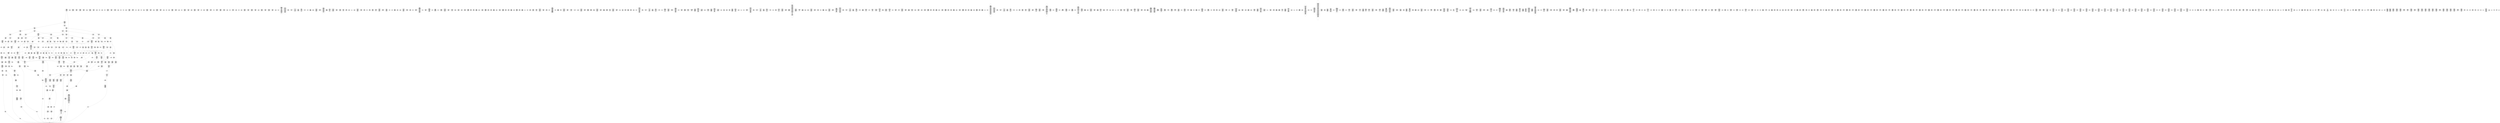 /* Generated by GvGen v.1.0 (https://www.github.com/stricaud/gvgen) */

digraph G {
compound=true;
   node1 [label="[anywhere]"];
   node2 [label="# 0x0
PUSHX Data
PUSHX Data
MSTORE
PUSHX LogicData
CALLDATASIZE
LT
PUSHX Data
JUMPI
"];
   node3 [label="# 0xd
PUSHX Data
CALLDATALOAD
PUSHX BitData
SHR
PUSHX LogicData
GT
PUSHX Data
JUMPI
"];
   node4 [label="# 0x1e
PUSHX LogicData
GT
PUSHX Data
JUMPI
"];
   node5 [label="# 0x29
PUSHX LogicData
GT
PUSHX Data
JUMPI
"];
   node6 [label="# 0x34
PUSHX LogicData
EQ
PUSHX Data
JUMPI
"];
   node7 [label="# 0x3f
PUSHX LogicData
EQ
PUSHX Data
JUMPI
"];
   node8 [label="# 0x4a
PUSHX LogicData
EQ
PUSHX Data
JUMPI
"];
   node9 [label="# 0x55
PUSHX LogicData
EQ
PUSHX Data
JUMPI
"];
   node10 [label="# 0x60
PUSHX Data
JUMP
"];
   node11 [label="# 0x64
JUMPDEST
PUSHX LogicData
EQ
PUSHX Data
JUMPI
"];
   node12 [label="# 0x70
PUSHX LogicData
EQ
PUSHX Data
JUMPI
"];
   node13 [label="# 0x7b
PUSHX LogicData
EQ
PUSHX Data
JUMPI
"];
   node14 [label="# 0x86
PUSHX LogicData
EQ
PUSHX Data
JUMPI
"];
   node15 [label="# 0x91
PUSHX Data
JUMP
"];
   node16 [label="# 0x95
JUMPDEST
PUSHX LogicData
GT
PUSHX Data
JUMPI
"];
   node17 [label="# 0xa1
PUSHX LogicData
EQ
PUSHX Data
JUMPI
"];
   node18 [label="# 0xac
PUSHX LogicData
EQ
PUSHX Data
JUMPI
"];
   node19 [label="# 0xb7
PUSHX LogicData
EQ
PUSHX Data
JUMPI
"];
   node20 [label="# 0xc2
PUSHX LogicData
EQ
PUSHX Data
JUMPI
"];
   node21 [label="# 0xcd
PUSHX Data
JUMP
"];
   node22 [label="# 0xd1
JUMPDEST
PUSHX LogicData
EQ
PUSHX Data
JUMPI
"];
   node23 [label="# 0xdd
PUSHX LogicData
EQ
PUSHX Data
JUMPI
"];
   node24 [label="# 0xe8
PUSHX LogicData
EQ
PUSHX Data
JUMPI
"];
   node25 [label="# 0xf3
PUSHX LogicData
EQ
PUSHX Data
JUMPI
"];
   node26 [label="# 0xfe
PUSHX Data
JUMP
"];
   node27 [label="# 0x102
JUMPDEST
PUSHX LogicData
GT
PUSHX Data
JUMPI
"];
   node28 [label="# 0x10e
PUSHX LogicData
GT
PUSHX Data
JUMPI
"];
   node29 [label="# 0x119
PUSHX LogicData
EQ
PUSHX Data
JUMPI
"];
   node30 [label="# 0x124
PUSHX LogicData
EQ
PUSHX Data
JUMPI
"];
   node31 [label="# 0x12f
PUSHX LogicData
EQ
PUSHX Data
JUMPI
"];
   node32 [label="# 0x13a
PUSHX LogicData
EQ
PUSHX Data
JUMPI
"];
   node33 [label="# 0x145
PUSHX Data
JUMP
"];
   node34 [label="# 0x149
JUMPDEST
PUSHX LogicData
EQ
PUSHX Data
JUMPI
"];
   node35 [label="# 0x155
PUSHX LogicData
EQ
PUSHX Data
JUMPI
"];
   node36 [label="# 0x160
PUSHX LogicData
EQ
PUSHX Data
JUMPI
"];
   node37 [label="# 0x16b
PUSHX LogicData
EQ
PUSHX Data
JUMPI
"];
   node38 [label="# 0x176
PUSHX Data
JUMP
"];
   node39 [label="# 0x17a
JUMPDEST
PUSHX LogicData
GT
PUSHX Data
JUMPI
"];
   node40 [label="# 0x186
PUSHX LogicData
EQ
PUSHX Data
JUMPI
"];
   node41 [label="# 0x191
PUSHX LogicData
EQ
PUSHX Data
JUMPI
"];
   node42 [label="# 0x19c
PUSHX LogicData
EQ
PUSHX Data
JUMPI
"];
   node43 [label="# 0x1a7
PUSHX LogicData
EQ
PUSHX Data
JUMPI
"];
   node44 [label="# 0x1b2
PUSHX Data
JUMP
"];
   node45 [label="# 0x1b6
JUMPDEST
PUSHX LogicData
EQ
PUSHX Data
JUMPI
"];
   node46 [label="# 0x1c2
PUSHX LogicData
EQ
PUSHX Data
JUMPI
"];
   node47 [label="# 0x1cd
PUSHX LogicData
EQ
PUSHX Data
JUMPI
"];
   node48 [label="# 0x1d8
PUSHX LogicData
EQ
PUSHX Data
JUMPI
"];
   node49 [label="# 0x1e3
JUMPDEST
PUSHX Data
REVERT
"];
   node50 [label="# 0x1e8
JUMPDEST
CALLVALUE
ISZERO
PUSHX Data
JUMPI
"];
   node51 [label="# 0x1f0
PUSHX Data
REVERT
"];
   node52 [label="# 0x1f4
JUMPDEST
PUSHX Data
PUSHX ArithData
CALLDATASIZE
SUB
ADD
PUSHX Data
PUSHX Data
JUMP
"];
   node53 [label="# 0x20a
JUMPDEST
PUSHX Data
JUMP
"];
   node54 [label="# 0x20f
JUMPDEST
PUSHX MemData
MLOAD
PUSHX Data
PUSHX Data
JUMP
"];
   node55 [label="# 0x21c
JUMPDEST
PUSHX MemData
MLOAD
SUB
RETURN
"];
   node56 [label="# 0x225
JUMPDEST
CALLVALUE
ISZERO
PUSHX Data
JUMPI
"];
   node57 [label="# 0x22d
PUSHX Data
REVERT
"];
   node58 [label="# 0x231
JUMPDEST
PUSHX Data
PUSHX Data
JUMP
"];
   node59 [label="# 0x23a
JUMPDEST
PUSHX MemData
MLOAD
PUSHX Data
PUSHX Data
JUMP
"];
   node60 [label="# 0x247
JUMPDEST
PUSHX MemData
MLOAD
SUB
RETURN
"];
   node61 [label="# 0x250
JUMPDEST
CALLVALUE
ISZERO
PUSHX Data
JUMPI
"];
   node62 [label="# 0x258
PUSHX Data
REVERT
"];
   node63 [label="# 0x25c
JUMPDEST
PUSHX Data
PUSHX ArithData
CALLDATASIZE
SUB
ADD
PUSHX Data
PUSHX Data
JUMP
"];
   node64 [label="# 0x272
JUMPDEST
PUSHX Data
JUMP
"];
   node65 [label="# 0x277
JUMPDEST
PUSHX MemData
MLOAD
PUSHX Data
PUSHX Data
JUMP
"];
   node66 [label="# 0x284
JUMPDEST
PUSHX MemData
MLOAD
SUB
RETURN
"];
   node67 [label="# 0x28d
JUMPDEST
CALLVALUE
ISZERO
PUSHX Data
JUMPI
"];
   node68 [label="# 0x295
PUSHX Data
REVERT
"];
   node69 [label="# 0x299
JUMPDEST
PUSHX Data
PUSHX ArithData
CALLDATASIZE
SUB
ADD
PUSHX Data
PUSHX Data
JUMP
"];
   node70 [label="# 0x2af
JUMPDEST
PUSHX Data
JUMP
"];
   node71 [label="# 0x2b4
JUMPDEST
STOP
"];
   node72 [label="# 0x2b6
JUMPDEST
CALLVALUE
ISZERO
PUSHX Data
JUMPI
"];
   node73 [label="# 0x2be
PUSHX Data
REVERT
"];
   node74 [label="# 0x2c2
JUMPDEST
PUSHX Data
PUSHX ArithData
CALLDATASIZE
SUB
ADD
PUSHX Data
PUSHX Data
JUMP
"];
   node75 [label="# 0x2d8
JUMPDEST
PUSHX Data
JUMP
"];
   node76 [label="# 0x2dd
JUMPDEST
STOP
"];
   node77 [label="# 0x2df
JUMPDEST
CALLVALUE
ISZERO
PUSHX Data
JUMPI
"];
   node78 [label="# 0x2e7
PUSHX Data
REVERT
"];
   node79 [label="# 0x2eb
JUMPDEST
PUSHX Data
PUSHX Data
JUMP
"];
   node80 [label="# 0x2f4
JUMPDEST
PUSHX MemData
MLOAD
PUSHX Data
PUSHX Data
JUMP
"];
   node81 [label="# 0x301
JUMPDEST
PUSHX MemData
MLOAD
SUB
RETURN
"];
   node82 [label="# 0x30a
JUMPDEST
CALLVALUE
ISZERO
PUSHX Data
JUMPI
"];
   node83 [label="# 0x312
PUSHX Data
REVERT
"];
   node84 [label="# 0x316
JUMPDEST
PUSHX Data
PUSHX Data
JUMP
"];
   node85 [label="# 0x31f
JUMPDEST
PUSHX MemData
MLOAD
PUSHX Data
PUSHX Data
JUMP
"];
   node86 [label="# 0x32c
JUMPDEST
PUSHX MemData
MLOAD
SUB
RETURN
"];
   node87 [label="# 0x335
JUMPDEST
CALLVALUE
ISZERO
PUSHX Data
JUMPI
"];
   node88 [label="# 0x33d
PUSHX Data
REVERT
"];
   node89 [label="# 0x341
JUMPDEST
PUSHX Data
PUSHX ArithData
CALLDATASIZE
SUB
ADD
PUSHX Data
PUSHX Data
JUMP
"];
   node90 [label="# 0x357
JUMPDEST
PUSHX Data
JUMP
"];
   node91 [label="# 0x35c
JUMPDEST
STOP
"];
   node92 [label="# 0x35e
JUMPDEST
CALLVALUE
ISZERO
PUSHX Data
JUMPI
"];
   node93 [label="# 0x366
PUSHX Data
REVERT
"];
   node94 [label="# 0x36a
JUMPDEST
PUSHX Data
PUSHX Data
JUMP
"];
   node95 [label="# 0x373
JUMPDEST
STOP
"];
   node96 [label="# 0x375
JUMPDEST
CALLVALUE
ISZERO
PUSHX Data
JUMPI
"];
   node97 [label="# 0x37d
PUSHX Data
REVERT
"];
   node98 [label="# 0x381
JUMPDEST
PUSHX Data
PUSHX ArithData
CALLDATASIZE
SUB
ADD
PUSHX Data
PUSHX Data
JUMP
"];
   node99 [label="# 0x397
JUMPDEST
PUSHX Data
JUMP
"];
   node100 [label="# 0x39c
JUMPDEST
PUSHX MemData
MLOAD
PUSHX Data
PUSHX Data
JUMP
"];
   node101 [label="# 0x3a9
JUMPDEST
PUSHX MemData
MLOAD
SUB
RETURN
"];
   node102 [label="# 0x3b2
JUMPDEST
CALLVALUE
ISZERO
PUSHX Data
JUMPI
"];
   node103 [label="# 0x3ba
PUSHX Data
REVERT
"];
   node104 [label="# 0x3be
JUMPDEST
PUSHX Data
PUSHX Data
JUMP
"];
   node105 [label="# 0x3c7
JUMPDEST
STOP
"];
   node106 [label="# 0x3c9
JUMPDEST
CALLVALUE
ISZERO
PUSHX Data
JUMPI
"];
   node107 [label="# 0x3d1
PUSHX Data
REVERT
"];
   node108 [label="# 0x3d5
JUMPDEST
PUSHX Data
PUSHX ArithData
CALLDATASIZE
SUB
ADD
PUSHX Data
PUSHX Data
JUMP
"];
   node109 [label="# 0x3eb
JUMPDEST
PUSHX Data
JUMP
"];
   node110 [label="# 0x3f0
JUMPDEST
STOP
"];
   node111 [label="# 0x3f2
JUMPDEST
CALLVALUE
ISZERO
PUSHX Data
JUMPI
"];
   node112 [label="# 0x3fa
PUSHX Data
REVERT
"];
   node113 [label="# 0x3fe
JUMPDEST
PUSHX Data
PUSHX ArithData
CALLDATASIZE
SUB
ADD
PUSHX Data
PUSHX Data
JUMP
"];
   node114 [label="# 0x414
JUMPDEST
PUSHX Data
JUMP
"];
   node115 [label="# 0x419
JUMPDEST
PUSHX MemData
MLOAD
PUSHX Data
PUSHX Data
JUMP
"];
   node116 [label="# 0x426
JUMPDEST
PUSHX MemData
MLOAD
SUB
RETURN
"];
   node117 [label="# 0x42f
JUMPDEST
CALLVALUE
ISZERO
PUSHX Data
JUMPI
"];
   node118 [label="# 0x437
PUSHX Data
REVERT
"];
   node119 [label="# 0x43b
JUMPDEST
PUSHX Data
PUSHX ArithData
CALLDATASIZE
SUB
ADD
PUSHX Data
PUSHX Data
JUMP
"];
   node120 [label="# 0x451
JUMPDEST
PUSHX Data
JUMP
"];
   node121 [label="# 0x456
JUMPDEST
PUSHX MemData
MLOAD
PUSHX Data
PUSHX Data
JUMP
"];
   node122 [label="# 0x463
JUMPDEST
PUSHX MemData
MLOAD
SUB
RETURN
"];
   node123 [label="# 0x46c
JUMPDEST
CALLVALUE
ISZERO
PUSHX Data
JUMPI
"];
   node124 [label="# 0x474
PUSHX Data
REVERT
"];
   node125 [label="# 0x478
JUMPDEST
PUSHX Data
PUSHX ArithData
CALLDATASIZE
SUB
ADD
PUSHX Data
PUSHX Data
JUMP
"];
   node126 [label="# 0x48e
JUMPDEST
PUSHX Data
JUMP
"];
   node127 [label="# 0x493
JUMPDEST
STOP
"];
   node128 [label="# 0x495
JUMPDEST
CALLVALUE
ISZERO
PUSHX Data
JUMPI
"];
   node129 [label="# 0x49d
PUSHX Data
REVERT
"];
   node130 [label="# 0x4a1
JUMPDEST
PUSHX Data
PUSHX ArithData
CALLDATASIZE
SUB
ADD
PUSHX Data
PUSHX Data
JUMP
"];
   node131 [label="# 0x4b7
JUMPDEST
PUSHX Data
JUMP
"];
   node132 [label="# 0x4bc
JUMPDEST
PUSHX MemData
MLOAD
PUSHX Data
PUSHX Data
JUMP
"];
   node133 [label="# 0x4c9
JUMPDEST
PUSHX MemData
MLOAD
SUB
RETURN
"];
   node134 [label="# 0x4d2
JUMPDEST
PUSHX Data
PUSHX ArithData
CALLDATASIZE
SUB
ADD
PUSHX Data
PUSHX Data
JUMP
"];
   node135 [label="# 0x4e7
JUMPDEST
PUSHX Data
JUMP
"];
   node136 [label="# 0x4ec
JUMPDEST
STOP
"];
   node137 [label="# 0x4ee
JUMPDEST
CALLVALUE
ISZERO
PUSHX Data
JUMPI
"];
   node138 [label="# 0x4f6
PUSHX Data
REVERT
"];
   node139 [label="# 0x4fa
JUMPDEST
PUSHX Data
PUSHX Data
JUMP
"];
   node140 [label="# 0x503
JUMPDEST
PUSHX MemData
MLOAD
PUSHX Data
PUSHX Data
JUMP
"];
   node141 [label="# 0x510
JUMPDEST
PUSHX MemData
MLOAD
SUB
RETURN
"];
   node142 [label="# 0x519
JUMPDEST
CALLVALUE
ISZERO
PUSHX Data
JUMPI
"];
   node143 [label="# 0x521
PUSHX Data
REVERT
"];
   node144 [label="# 0x525
JUMPDEST
PUSHX Data
PUSHX ArithData
CALLDATASIZE
SUB
ADD
PUSHX Data
PUSHX Data
JUMP
"];
   node145 [label="# 0x53b
JUMPDEST
PUSHX Data
JUMP
"];
   node146 [label="# 0x540
JUMPDEST
PUSHX MemData
MLOAD
PUSHX Data
PUSHX Data
JUMP
"];
   node147 [label="# 0x54d
JUMPDEST
PUSHX MemData
MLOAD
SUB
RETURN
"];
   node148 [label="# 0x556
JUMPDEST
CALLVALUE
ISZERO
PUSHX Data
JUMPI
"];
   node149 [label="# 0x55e
PUSHX Data
REVERT
"];
   node150 [label="# 0x562
JUMPDEST
PUSHX Data
PUSHX Data
JUMP
"];
   node151 [label="# 0x56b
JUMPDEST
STOP
"];
   node152 [label="# 0x56d
JUMPDEST
CALLVALUE
ISZERO
PUSHX Data
JUMPI
"];
   node153 [label="# 0x575
PUSHX Data
REVERT
"];
   node154 [label="# 0x579
JUMPDEST
PUSHX Data
PUSHX ArithData
CALLDATASIZE
SUB
ADD
PUSHX Data
PUSHX Data
JUMP
"];
   node155 [label="# 0x58f
JUMPDEST
PUSHX Data
JUMP
"];
   node156 [label="# 0x594
JUMPDEST
PUSHX MemData
MLOAD
PUSHX Data
PUSHX Data
JUMP
"];
   node157 [label="# 0x5a1
JUMPDEST
PUSHX MemData
MLOAD
SUB
RETURN
"];
   node158 [label="# 0x5aa
JUMPDEST
PUSHX Data
PUSHX Data
JUMP
"];
   node159 [label="# 0x5b2
JUMPDEST
STOP
"];
   node160 [label="# 0x5b4
JUMPDEST
CALLVALUE
ISZERO
PUSHX Data
JUMPI
"];
   node161 [label="# 0x5bc
PUSHX Data
REVERT
"];
   node162 [label="# 0x5c0
JUMPDEST
PUSHX Data
PUSHX Data
JUMP
"];
   node163 [label="# 0x5c9
JUMPDEST
PUSHX MemData
MLOAD
PUSHX Data
PUSHX Data
JUMP
"];
   node164 [label="# 0x5d6
JUMPDEST
PUSHX MemData
MLOAD
SUB
RETURN
"];
   node165 [label="# 0x5df
JUMPDEST
CALLVALUE
ISZERO
PUSHX Data
JUMPI
"];
   node166 [label="# 0x5e7
PUSHX Data
REVERT
"];
   node167 [label="# 0x5eb
JUMPDEST
PUSHX Data
PUSHX Data
JUMP
"];
   node168 [label="# 0x5f4
JUMPDEST
PUSHX MemData
MLOAD
PUSHX Data
PUSHX Data
JUMP
"];
   node169 [label="# 0x601
JUMPDEST
PUSHX MemData
MLOAD
SUB
RETURN
"];
   node170 [label="# 0x60a
JUMPDEST
CALLVALUE
ISZERO
PUSHX Data
JUMPI
"];
   node171 [label="# 0x612
PUSHX Data
REVERT
"];
   node172 [label="# 0x616
JUMPDEST
PUSHX Data
PUSHX ArithData
CALLDATASIZE
SUB
ADD
PUSHX Data
PUSHX Data
JUMP
"];
   node173 [label="# 0x62c
JUMPDEST
PUSHX Data
JUMP
"];
   node174 [label="# 0x631
JUMPDEST
STOP
"];
   node175 [label="# 0x633
JUMPDEST
CALLVALUE
ISZERO
PUSHX Data
JUMPI
"];
   node176 [label="# 0x63b
PUSHX Data
REVERT
"];
   node177 [label="# 0x63f
JUMPDEST
PUSHX Data
PUSHX Data
JUMP
"];
   node178 [label="# 0x648
JUMPDEST
PUSHX MemData
MLOAD
PUSHX Data
PUSHX Data
JUMP
"];
   node179 [label="# 0x655
JUMPDEST
PUSHX MemData
MLOAD
SUB
RETURN
"];
   node180 [label="# 0x65e
JUMPDEST
CALLVALUE
ISZERO
PUSHX Data
JUMPI
"];
   node181 [label="# 0x666
PUSHX Data
REVERT
"];
   node182 [label="# 0x66a
JUMPDEST
PUSHX Data
PUSHX ArithData
CALLDATASIZE
SUB
ADD
PUSHX Data
PUSHX Data
JUMP
"];
   node183 [label="# 0x680
JUMPDEST
PUSHX Data
JUMP
"];
   node184 [label="# 0x685
JUMPDEST
STOP
"];
   node185 [label="# 0x687
JUMPDEST
CALLVALUE
ISZERO
PUSHX Data
JUMPI
"];
   node186 [label="# 0x68f
PUSHX Data
REVERT
"];
   node187 [label="# 0x693
JUMPDEST
PUSHX Data
PUSHX ArithData
CALLDATASIZE
SUB
ADD
PUSHX Data
PUSHX Data
JUMP
"];
   node188 [label="# 0x6a9
JUMPDEST
PUSHX Data
JUMP
"];
   node189 [label="# 0x6ae
JUMPDEST
PUSHX MemData
MLOAD
PUSHX Data
PUSHX Data
JUMP
"];
   node190 [label="# 0x6bb
JUMPDEST
PUSHX MemData
MLOAD
SUB
RETURN
"];
   node191 [label="# 0x6c4
JUMPDEST
CALLVALUE
ISZERO
PUSHX Data
JUMPI
"];
   node192 [label="# 0x6cc
PUSHX Data
REVERT
"];
   node193 [label="# 0x6d0
JUMPDEST
PUSHX Data
PUSHX Data
JUMP
"];
   node194 [label="# 0x6d9
JUMPDEST
PUSHX MemData
MLOAD
PUSHX Data
PUSHX Data
JUMP
"];
   node195 [label="# 0x6e6
JUMPDEST
PUSHX MemData
MLOAD
SUB
RETURN
"];
   node196 [label="# 0x6ef
JUMPDEST
CALLVALUE
ISZERO
PUSHX Data
JUMPI
"];
   node197 [label="# 0x6f7
PUSHX Data
REVERT
"];
   node198 [label="# 0x6fb
JUMPDEST
PUSHX Data
PUSHX ArithData
CALLDATASIZE
SUB
ADD
PUSHX Data
PUSHX Data
JUMP
"];
   node199 [label="# 0x711
JUMPDEST
PUSHX Data
JUMP
"];
   node200 [label="# 0x716
JUMPDEST
PUSHX MemData
MLOAD
PUSHX Data
PUSHX Data
JUMP
"];
   node201 [label="# 0x723
JUMPDEST
PUSHX MemData
MLOAD
SUB
RETURN
"];
   node202 [label="# 0x72c
JUMPDEST
CALLVALUE
ISZERO
PUSHX Data
JUMPI
"];
   node203 [label="# 0x734
PUSHX Data
REVERT
"];
   node204 [label="# 0x738
JUMPDEST
PUSHX Data
PUSHX Data
JUMP
"];
   node205 [label="# 0x741
JUMPDEST
PUSHX MemData
MLOAD
PUSHX Data
PUSHX Data
JUMP
"];
   node206 [label="# 0x74e
JUMPDEST
PUSHX MemData
MLOAD
SUB
RETURN
"];
   node207 [label="# 0x757
JUMPDEST
CALLVALUE
ISZERO
PUSHX Data
JUMPI
"];
   node208 [label="# 0x75f
PUSHX Data
REVERT
"];
   node209 [label="# 0x763
JUMPDEST
PUSHX Data
PUSHX ArithData
CALLDATASIZE
SUB
ADD
PUSHX Data
PUSHX Data
JUMP
"];
   node210 [label="# 0x779
JUMPDEST
PUSHX Data
JUMP
"];
   node211 [label="# 0x77e
JUMPDEST
STOP
"];
   node212 [label="# 0x780
JUMPDEST
PUSHX Data
PUSHX ArithData
PUSHX BitData
NOT
AND
PUSHX BitData
NOT
AND
MSTORE
PUSHX ArithData
ADD
MSTORE
PUSHX ArithData
ADD
PUSHX Data
SHA3
PUSHX ArithData
SLOAD
PUSHX ArithData
EXP
DIV
PUSHX BitData
AND
JUMP
"];
   node213 [label="# 0x7e7
JUMPDEST
PUSHX Data
PUSHX StorData
SLOAD
PUSHX Data
PUSHX Data
JUMP
"];
   node214 [label="# 0x7f6
JUMPDEST
PUSHX ArithData
ADD
PUSHX ArithData
DIV
MUL
PUSHX ArithData
ADD
PUSHX MemData
MLOAD
ADD
PUSHX Data
MSTORE
MSTORE
PUSHX ArithData
ADD
SLOAD
PUSHX Data
PUSHX Data
JUMP
"];
   node215 [label="# 0x822
JUMPDEST
ISZERO
PUSHX Data
JUMPI
"];
   node216 [label="# 0x829
PUSHX LogicData
LT
PUSHX Data
JUMPI
"];
   node217 [label="# 0x831
PUSHX ArithData
SLOAD
DIV
MUL
MSTORE
PUSHX ArithData
ADD
PUSHX Data
JUMP
"];
   node218 [label="# 0x844
JUMPDEST
ADD
PUSHX Data
MSTORE
PUSHX Data
PUSHX Data
SHA3
"];
   node219 [label="# 0x852
JUMPDEST
SLOAD
MSTORE
PUSHX ArithData
ADD
PUSHX ArithData
ADD
GT
PUSHX Data
JUMPI
"];
   node220 [label="# 0x866
SUB
PUSHX BitData
AND
ADD
"];
   node221 [label="# 0x86f
JUMPDEST
JUMP
"];
   node222 [label="# 0x879
JUMPDEST
PUSHX Data
PUSHX Data
PUSHX Data
JUMP
"];
   node223 [label="# 0x884
JUMPDEST
PUSHX Data
JUMPI
"];
   node224 [label="# 0x889
PUSHX MemData
MLOAD
PUSHX Data
MSTORE
PUSHX ArithData
ADD
PUSHX Data
PUSHX Data
JUMP
"];
   node225 [label="# 0x8ba
JUMPDEST
PUSHX MemData
MLOAD
SUB
REVERT
"];
   node226 [label="# 0x8c3
JUMPDEST
PUSHX Data
PUSHX ArithData
MSTORE
PUSHX ArithData
ADD
MSTORE
PUSHX ArithData
ADD
PUSHX Data
SHA3
PUSHX ArithData
SLOAD
PUSHX ArithData
EXP
DIV
PUSHX BitData
AND
JUMP
"];
   node227 [label="# 0x8fe
JUMPDEST
PUSHX Data
PUSHX Data
PUSHX Data
JUMP
"];
   node228 [label="# 0x909
JUMPDEST
PUSHX BitData
AND
PUSHX BitData
AND
EQ
ISZERO
PUSHX Data
JUMPI
"];
   node229 [label="# 0x940
PUSHX MemData
MLOAD
PUSHX Data
MSTORE
PUSHX ArithData
ADD
PUSHX Data
PUSHX Data
JUMP
"];
   node230 [label="# 0x971
JUMPDEST
PUSHX MemData
MLOAD
SUB
REVERT
"];
   node231 [label="# 0x97a
JUMPDEST
PUSHX BitData
AND
PUSHX Data
PUSHX Data
JUMP
"];
   node232 [label="# 0x999
JUMPDEST
PUSHX BitData
AND
EQ
PUSHX Data
JUMPI
"];
   node233 [label="# 0x9b6
PUSHX Data
PUSHX Data
PUSHX Data
JUMP
"];
   node234 [label="# 0x9c2
JUMPDEST
PUSHX Data
JUMP
"];
   node235 [label="# 0x9c7
JUMPDEST
"];
   node236 [label="# 0x9c8
JUMPDEST
PUSHX Data
JUMPI
"];
   node237 [label="# 0x9cd
PUSHX MemData
MLOAD
PUSHX Data
MSTORE
PUSHX ArithData
ADD
PUSHX Data
PUSHX Data
JUMP
"];
   node238 [label="# 0x9fe
JUMPDEST
PUSHX MemData
MLOAD
SUB
REVERT
"];
   node239 [label="# 0xa07
JUMPDEST
PUSHX Data
PUSHX Data
JUMP
"];
   node240 [label="# 0xa11
JUMPDEST
JUMP
"];
   node241 [label="# 0xa16
JUMPDEST
PUSHX Data
PUSHX Data
JUMP
"];
   node242 [label="# 0xa1e
JUMPDEST
PUSHX BitData
AND
PUSHX Data
PUSHX Data
JUMP
"];
   node243 [label="# 0xa3c
JUMPDEST
PUSHX BitData
AND
EQ
PUSHX Data
JUMPI
"];
   node244 [label="# 0xa58
PUSHX MemData
MLOAD
PUSHX Data
MSTORE
PUSHX ArithData
ADD
PUSHX Data
PUSHX Data
JUMP
"];
   node245 [label="# 0xa89
JUMPDEST
PUSHX MemData
MLOAD
SUB
REVERT
"];
   node246 [label="# 0xa92
JUMPDEST
PUSHX Data
MLOAD
PUSHX ArithData
ADD
PUSHX Data
PUSHX Data
JUMP
"];
   node247 [label="# 0xaa8
JUMPDEST
JUMP
"];
   node248 [label="# 0xaac
JUMPDEST
PUSHX Data
PUSHX Data
PUSHX Data
PUSHX Data
JUMP
"];
   node249 [label="# 0xab8
JUMPDEST
JUMP
"];
   node250 [label="# 0xabd
JUMPDEST
PUSHX StorData
PUSHX ArithData
SLOAD
PUSHX ArithData
EXP
DIV
PUSHX BitData
AND
JUMP
"];
   node251 [label="# 0xad0
JUMPDEST
PUSHX Data
PUSHX Data
PUSHX Data
JUMP
"];
   node252 [label="# 0xadb
JUMPDEST
PUSHX Data
JUMP
"];
   node253 [label="# 0xae1
JUMPDEST
PUSHX Data
JUMPI
"];
   node254 [label="# 0xae6
PUSHX MemData
MLOAD
PUSHX Data
MSTORE
PUSHX ArithData
ADD
PUSHX Data
PUSHX Data
JUMP
"];
   node255 [label="# 0xb17
JUMPDEST
PUSHX MemData
MLOAD
SUB
REVERT
"];
   node256 [label="# 0xb20
JUMPDEST
PUSHX Data
PUSHX Data
JUMP
"];
   node257 [label="# 0xb2b
JUMPDEST
JUMP
"];
   node258 [label="# 0xb30
JUMPDEST
PUSHX Data
PUSHX Data
JUMP
"];
   node259 [label="# 0xb38
JUMPDEST
PUSHX BitData
AND
PUSHX Data
PUSHX Data
JUMP
"];
   node260 [label="# 0xb56
JUMPDEST
PUSHX BitData
AND
EQ
PUSHX Data
JUMPI
"];
   node261 [label="# 0xb72
PUSHX MemData
MLOAD
PUSHX Data
MSTORE
PUSHX ArithData
ADD
PUSHX Data
PUSHX Data
JUMP
"];
   node262 [label="# 0xba3
JUMPDEST
PUSHX MemData
MLOAD
SUB
REVERT
"];
   node263 [label="# 0xbac
JUMPDEST
PUSHX LogicData
PUSHX StorData
PUSHX ArithData
PUSHX ArithData
EXP
SLOAD
PUSHX ArithData
MUL
NOT
AND
ISZERO
ISZERO
MUL
OR
SSTORE
JUMP
"];
   node264 [label="# 0xbc9
JUMPDEST
PUSHX Data
PUSHX Data
PUSHX Data
PUSHX ArithData
PUSHX BitData
AND
PUSHX BitData
AND
MSTORE
PUSHX ArithData
ADD
MSTORE
PUSHX ArithData
ADD
PUSHX Data
SHA3
PUSHX BitData
PUSHX BitData
AND
JUMP
"];
   node265 [label="# 0xc1c
JUMPDEST
JUMP
"];
   node266 [label="# 0xc24
JUMPDEST
PUSHX Data
PUSHX Data
JUMP
"];
   node267 [label="# 0xc2c
JUMPDEST
PUSHX BitData
AND
PUSHX Data
PUSHX Data
JUMP
"];
   node268 [label="# 0xc4a
JUMPDEST
PUSHX BitData
AND
EQ
PUSHX Data
JUMPI
"];
   node269 [label="# 0xc66
PUSHX MemData
MLOAD
PUSHX Data
MSTORE
PUSHX ArithData
ADD
PUSHX Data
PUSHX Data
JUMP
"];
   node270 [label="# 0xc97
JUMPDEST
PUSHX MemData
MLOAD
SUB
REVERT
"];
   node271 [label="# 0xca0
JUMPDEST
PUSHX LogicData
PUSHX StorData
PUSHX ArithData
PUSHX ArithData
EXP
SLOAD
PUSHX ArithData
MUL
NOT
AND
ISZERO
ISZERO
MUL
OR
SSTORE
JUMP
"];
   node272 [label="# 0xcbd
JUMPDEST
PUSHX Data
PUSHX MemData
MLOAD
PUSHX ArithData
ADD
PUSHX Data
MSTORE
PUSHX Data
MSTORE
PUSHX Data
JUMP
"];
   node273 [label="# 0xcd8
JUMPDEST
JUMP
"];
   node274 [label="# 0xcdd
JUMPDEST
PUSHX Data
PUSHX Data
PUSHX Data
PUSHX BitData
PUSHX BitData
AND
JUMP
"];
   node275 [label="# 0xcf4
JUMPDEST
JUMP
"];
   node276 [label="# 0xd00
JUMPDEST
PUSHX Data
PUSHX LogicData
LT
PUSHX Data
JUMPI
"];
   node277 [label="# 0xd0c
PUSHX MemData
MLOAD
PUSHX Data
MSTORE
PUSHX ArithData
ADD
PUSHX Data
PUSHX Data
JUMP
"];
   node278 [label="# 0xd3d
JUMPDEST
PUSHX MemData
MLOAD
SUB
REVERT
"];
   node279 [label="# 0xd46
JUMPDEST
PUSHX LogicData
EQ
ISZERO
PUSHX Data
JUMPI
"];
   node280 [label="# 0xd51
PUSHX Data
PUSHX Data
JUMP
"];
   node281 [label="# 0xd60
JUMPDEST
PUSHX LogicData
LT
PUSHX Data
JUMPI
"];
   node282 [label="# 0xd6a
PUSHX Data
PUSHX Data
JUMP
"];
   node283 [label="# 0xd79
JUMPDEST
PUSHX LogicData
LT
PUSHX Data
JUMPI
"];
   node284 [label="# 0xd83
PUSHX Data
PUSHX Data
PUSHX Data
PUSHX Data
PUSHX Data
JUMP
"];
   node285 [label="# 0xd9a
JUMPDEST
PUSHX Data
PUSHX Data
JUMP
"];
   node286 [label="# 0xda4
JUMPDEST
PUSHX Data
PUSHX Data
JUMP
"];
   node287 [label="# 0xdae
JUMPDEST
PUSHX Data
PUSHX Data
PUSHX Data
JUMP
"];
   node288 [label="# 0xdc1
JUMPDEST
PUSHX Data
JUMP
"];
   node289 [label="# 0xdc8
JUMPDEST
PUSHX LogicData
LT
PUSHX Data
JUMPI
"];
   node290 [label="# 0xdd2
PUSHX Data
PUSHX Data
PUSHX Data
PUSHX Data
PUSHX Data
JUMP
"];
   node291 [label="# 0xde9
JUMPDEST
PUSHX Data
PUSHX Data
JUMP
"];
   node292 [label="# 0xdf3
JUMPDEST
PUSHX Data
PUSHX Data
JUMP
"];
   node293 [label="# 0xdfd
JUMPDEST
PUSHX Data
PUSHX Data
PUSHX Data
JUMP
"];
   node294 [label="# 0xe10
JUMPDEST
PUSHX Data
JUMP
"];
   node295 [label="# 0xe17
JUMPDEST
PUSHX LogicData
LT
PUSHX Data
JUMPI
"];
   node296 [label="# 0xe21
PUSHX Data
PUSHX Data
PUSHX Data
PUSHX Data
PUSHX Data
JUMP
"];
   node297 [label="# 0xe38
JUMPDEST
PUSHX Data
PUSHX Data
JUMP
"];
   node298 [label="# 0xe42
JUMPDEST
PUSHX Data
PUSHX Data
JUMP
"];
   node299 [label="# 0xe4c
JUMPDEST
PUSHX Data
PUSHX Data
PUSHX Data
JUMP
"];
   node300 [label="# 0xe5f
JUMPDEST
PUSHX Data
JUMP
"];
   node301 [label="# 0xe66
JUMPDEST
PUSHX Data
PUSHX Data
PUSHX Data
PUSHX Data
JUMP
"];
   node302 [label="# 0xe7b
JUMPDEST
PUSHX Data
PUSHX Data
JUMP
"];
   node303 [label="# 0xe85
JUMPDEST
PUSHX Data
PUSHX Data
PUSHX Data
JUMP
"];
   node304 [label="# 0xe97
JUMPDEST
"];
   node305 [label="# 0xe9a
JUMPDEST
JUMP
"];
   node306 [label="# 0xe9f
JUMPDEST
PUSHX Data
PUSHX Data
JUMP
"];
   node307 [label="# 0xea7
JUMPDEST
PUSHX BitData
AND
PUSHX Data
PUSHX Data
JUMP
"];
   node308 [label="# 0xec5
JUMPDEST
PUSHX BitData
AND
EQ
PUSHX Data
JUMPI
"];
   node309 [label="# 0xee1
PUSHX MemData
MLOAD
PUSHX Data
MSTORE
PUSHX ArithData
ADD
PUSHX Data
PUSHX Data
JUMP
"];
   node310 [label="# 0xf12
JUMPDEST
PUSHX MemData
MLOAD
SUB
REVERT
"];
   node311 [label="# 0xf1b
JUMPDEST
PUSHX Data
PUSHX Data
JUMP
"];
   node312 [label="# 0xf24
JUMPDEST
JUMP
"];
   node313 [label="# 0xf27
JUMPDEST
PUSHX Data
PUSHX Data
PUSHX MemData
MLOAD
PUSHX ArithData
ADD
PUSHX Data
MSTORE
PUSHX Data
MSTORE
PUSHX ArithData
ADD
PUSHX Data
PUSHX Data
CODECOPY
PUSHX Data
PUSHX BitData
PUSHX BitData
AND
JUMP
"];
   node314 [label="# 0xf57
JUMPDEST
JUMP
"];
   node315 [label="# 0xf5e
JUMPDEST
PUSHX Data
PUSHX Data
PUSHX Data
JUMP
"];
   node316 [label="# 0xf69
JUMPDEST
LT
PUSHX Data
JUMPI
"];
   node317 [label="# 0xf6f
PUSHX MemData
MLOAD
PUSHX Data
MSTORE
PUSHX ArithData
ADD
PUSHX Data
PUSHX Data
JUMP
"];
   node318 [label="# 0xfa0
JUMPDEST
PUSHX MemData
MLOAD
SUB
REVERT
"];
   node319 [label="# 0xfa9
JUMPDEST
PUSHX LogicData
GT
ISZERO
PUSHX Data
JUMPI
"];
   node320 [label="# 0xfb4
PUSHX LogicData
GT
ISZERO
"];
   node321 [label="# 0xfba
JUMPDEST
PUSHX Data
JUMPI
"];
   node322 [label="# 0xfbf
PUSHX MemData
MLOAD
PUSHX Data
MSTORE
PUSHX ArithData
ADD
PUSHX Data
PUSHX Data
JUMP
"];
   node323 [label="# 0xff0
JUMPDEST
PUSHX MemData
MLOAD
SUB
REVERT
"];
   node324 [label="# 0xff9
JUMPDEST
PUSHX Data
PUSHX Data
PUSHX Data
PUSHX Data
JUMP
"];
   node325 [label="# 0x1008
JUMPDEST
PUSHX BitData
PUSHX BitData
AND
JUMP
"];
   node326 [label="# 0x1016
JUMPDEST
GT
ISZERO
PUSHX Data
JUMPI
"];
   node327 [label="# 0x101d
PUSHX MemData
MLOAD
PUSHX Data
MSTORE
PUSHX ArithData
ADD
PUSHX Data
PUSHX Data
JUMP
"];
   node328 [label="# 0x104e
JUMPDEST
PUSHX MemData
MLOAD
SUB
REVERT
"];
   node329 [label="# 0x1057
JUMPDEST
PUSHX Data
PUSHX Data
PUSHX Data
JUMP
"];
   node330 [label="# 0x1063
JUMPDEST
PUSHX BitData
PUSHX BitData
AND
JUMP
"];
   node331 [label="# 0x1071
JUMPDEST
CALLVALUE
LT
ISZERO
PUSHX Data
JUMPI
"];
   node332 [label="# 0x1079
PUSHX MemData
MLOAD
PUSHX Data
MSTORE
PUSHX ArithData
ADD
PUSHX Data
PUSHX Data
JUMP
"];
   node333 [label="# 0x10aa
JUMPDEST
PUSHX MemData
MLOAD
SUB
REVERT
"];
   node334 [label="# 0x10b3
JUMPDEST
PUSHX Data
"];
   node335 [label="# 0x10b6
JUMPDEST
LT
ISZERO
PUSHX Data
JUMPI
"];
   node336 [label="# 0x10bf
PUSHX Data
PUSHX Data
PUSHX Data
JUMP
"];
   node337 [label="# 0x10c8
JUMPDEST
PUSHX Data
CALLER
PUSHX Data
JUMP
"];
   node338 [label="# 0x10d4
JUMPDEST
PUSHX Data
PUSHX Data
JUMP
"];
   node339 [label="# 0x10e0
JUMPDEST
PUSHX Data
JUMP
"];
   node340 [label="# 0x10e8
JUMPDEST
JUMP
"];
   node341 [label="# 0x10ec
JUMPDEST
PUSHX Data
PUSHX StorData
SLOAD
PUSHX Data
PUSHX Data
JUMP
"];
   node342 [label="# 0x10fb
JUMPDEST
PUSHX ArithData
ADD
PUSHX ArithData
DIV
MUL
PUSHX ArithData
ADD
PUSHX MemData
MLOAD
ADD
PUSHX Data
MSTORE
MSTORE
PUSHX ArithData
ADD
SLOAD
PUSHX Data
PUSHX Data
JUMP
"];
   node343 [label="# 0x1127
JUMPDEST
ISZERO
PUSHX Data
JUMPI
"];
   node344 [label="# 0x112e
PUSHX LogicData
LT
PUSHX Data
JUMPI
"];
   node345 [label="# 0x1136
PUSHX ArithData
SLOAD
DIV
MUL
MSTORE
PUSHX ArithData
ADD
PUSHX Data
JUMP
"];
   node346 [label="# 0x1149
JUMPDEST
ADD
PUSHX Data
MSTORE
PUSHX Data
PUSHX Data
SHA3
"];
   node347 [label="# 0x1157
JUMPDEST
SLOAD
MSTORE
PUSHX ArithData
ADD
PUSHX ArithData
ADD
GT
PUSHX Data
JUMPI
"];
   node348 [label="# 0x116b
SUB
PUSHX BitData
AND
ADD
"];
   node349 [label="# 0x1174
JUMPDEST
JUMP
"];
   node350 [label="# 0x117e
JUMPDEST
PUSHX BitData
PUSHX BitData
AND
PUSHX BitData
AND
EQ
ISZERO
PUSHX Data
JUMPI
"];
   node351 [label="# 0x11b5
PUSHX MemData
MLOAD
PUSHX Data
MSTORE
PUSHX ArithData
ADD
PUSHX Data
PUSHX Data
JUMP
"];
   node352 [label="# 0x11e6
JUMPDEST
PUSHX MemData
MLOAD
SUB
REVERT
"];
   node353 [label="# 0x11ef
JUMPDEST
PUSHX Data
PUSHX Data
PUSHX ArithData
PUSHX BitData
AND
PUSHX BitData
AND
MSTORE
PUSHX ArithData
ADD
MSTORE
PUSHX ArithData
ADD
PUSHX Data
SHA3
PUSHX Data
JUMP
"];
   node354 [label="# 0x1236
JUMPDEST
JUMP
"];
   node355 [label="# 0x123d
JUMPDEST
PUSHX Data
PUSHX Data
JUMP
"];
   node356 [label="# 0x1245
JUMPDEST
PUSHX BitData
AND
PUSHX Data
PUSHX Data
JUMP
"];
   node357 [label="# 0x1263
JUMPDEST
PUSHX BitData
AND
EQ
PUSHX Data
JUMPI
"];
   node358 [label="# 0x127f
PUSHX MemData
MLOAD
PUSHX Data
MSTORE
PUSHX ArithData
ADD
PUSHX Data
PUSHX Data
JUMP
"];
   node359 [label="# 0x12b0
JUMPDEST
PUSHX MemData
MLOAD
SUB
REVERT
"];
   node360 [label="# 0x12b9
JUMPDEST
PUSHX BitData
PUSHX BitData
AND
PUSHX StorData
PUSHX ArithData
SLOAD
PUSHX ArithData
EXP
DIV
PUSHX BitData
AND
PUSHX BitData
AND
PUSHX Data
PUSHX MemData
MLOAD
PUSHX MemData
MLOAD
SUB
LOGX
PUSHX BitData
PUSHX StorData
PUSHX ArithData
PUSHX ArithData
EXP
SLOAD
PUSHX ArithData
MUL
NOT
AND
PUSHX BitData
AND
MUL
OR
SSTORE
JUMP
"];
   node361 [label="# 0x137a
JUMPDEST
PUSHX Data
PUSHX Data
PUSHX Data
PUSHX Data
JUMP
"];
   node362 [label="# 0x1387
JUMPDEST
PUSHX LogicData
EQ
ISZERO
PUSHX Data
JUMPI
"];
   node363 [label="# 0x1393
PUSHX LogicData
PUSHX LogicData
GT
ISZERO
PUSHX Data
JUMPI
"];
   node364 [label="# 0x13a5
PUSHX Data
PUSHX Data
MSTORE
PUSHX Data
PUSHX Data
MSTORE
PUSHX Data
PUSHX Data
REVERT
"];
   node365 [label="# 0x13d3
JUMPDEST
PUSHX MemData
MLOAD
MSTORE
PUSHX ArithData
MUL
PUSHX ArithData
ADD
ADD
PUSHX Data
MSTORE
ISZERO
PUSHX Data
JUMPI
"];
   node366 [label="# 0x13ed
PUSHX ArithData
ADD
PUSHX ArithData
MUL
CALLDATASIZE
CALLDATACOPY
ADD
"];
   node367 [label="# 0x1401
JUMPDEST
PUSHX Data
JUMP
"];
   node368 [label="# 0x140a
JUMPDEST
PUSHX Data
PUSHX LogicData
GT
ISZERO
PUSHX Data
JUMPI
"];
   node369 [label="# 0x141e
PUSHX Data
PUSHX Data
MSTORE
PUSHX Data
PUSHX Data
MSTORE
PUSHX Data
PUSHX Data
REVERT
"];
   node370 [label="# 0x144c
JUMPDEST
PUSHX MemData
MLOAD
MSTORE
PUSHX ArithData
MUL
PUSHX ArithData
ADD
ADD
PUSHX Data
MSTORE
ISZERO
PUSHX Data
JUMPI
"];
   node371 [label="# 0x1466
PUSHX ArithData
ADD
PUSHX ArithData
MUL
CALLDATASIZE
CALLDATACOPY
ADD
"];
   node372 [label="# 0x147a
JUMPDEST
PUSHX Data
"];
   node373 [label="# 0x1480
JUMPDEST
LT
ISZERO
PUSHX Data
JUMPI
"];
   node374 [label="# 0x1489
PUSHX Data
PUSHX Data
JUMP
"];
   node375 [label="# 0x1492
JUMPDEST
MLOAD
LT
PUSHX Data
JUMPI
"];
   node376 [label="# 0x149d
PUSHX Data
PUSHX Data
MSTORE
PUSHX Data
PUSHX Data
MSTORE
PUSHX Data
PUSHX Data
REVERT
"];
   node377 [label="# 0x14cb
JUMPDEST
PUSHX ArithData
MUL
PUSHX ArithData
ADD
ADD
MSTORE
PUSHX Data
PUSHX Data
JUMP
"];
   node378 [label="# 0x14e2
JUMPDEST
PUSHX Data
JUMP
"];
   node379 [label="# 0x14ea
JUMPDEST
"];
   node380 [label="# 0x14f1
JUMPDEST
JUMP
"];
   node381 [label="# 0x14f6
JUMPDEST
PUSHX Data
PUSHX Data
JUMP
"];
   node382 [label="# 0x14fe
JUMPDEST
PUSHX BitData
AND
PUSHX Data
PUSHX Data
JUMP
"];
   node383 [label="# 0x151c
JUMPDEST
PUSHX BitData
AND
EQ
PUSHX Data
JUMPI
"];
   node384 [label="# 0x1538
PUSHX MemData
MLOAD
PUSHX Data
MSTORE
PUSHX ArithData
ADD
PUSHX Data
PUSHX Data
JUMP
"];
   node385 [label="# 0x1569
JUMPDEST
PUSHX MemData
MLOAD
SUB
REVERT
"];
   node386 [label="# 0x1572
JUMPDEST
CALLER
PUSHX BitData
AND
PUSHX ArithData
SELFBALANCE
ISZERO
MUL
PUSHX MemData
MLOAD
PUSHX Data
PUSHX MemData
MLOAD
SUB
CALL
PUSHX Data
JUMPI
"];
   node387 [label="# 0x15ac
PUSHX Data
REVERT
"];
   node388 [label="# 0x15b0
JUMPDEST
JUMP
"];
   node389 [label="# 0x15b2
JUMPDEST
PUSHX Data
PUSHX StorData
PUSHX ArithData
SLOAD
PUSHX ArithData
EXP
DIV
PUSHX BitData
AND
JUMP
"];
   node390 [label="# 0x15dc
JUMPDEST
PUSHX Data
PUSHX StorData
SLOAD
PUSHX Data
PUSHX Data
JUMP
"];
   node391 [label="# 0x15eb
JUMPDEST
PUSHX ArithData
ADD
PUSHX ArithData
DIV
MUL
PUSHX ArithData
ADD
PUSHX MemData
MLOAD
ADD
PUSHX Data
MSTORE
MSTORE
PUSHX ArithData
ADD
SLOAD
PUSHX Data
PUSHX Data
JUMP
"];
   node392 [label="# 0x1617
JUMPDEST
ISZERO
PUSHX Data
JUMPI
"];
   node393 [label="# 0x161e
PUSHX LogicData
LT
PUSHX Data
JUMPI
"];
   node394 [label="# 0x1626
PUSHX ArithData
SLOAD
DIV
MUL
MSTORE
PUSHX ArithData
ADD
PUSHX Data
JUMP
"];
   node395 [label="# 0x1639
JUMPDEST
ADD
PUSHX Data
MSTORE
PUSHX Data
PUSHX Data
SHA3
"];
   node396 [label="# 0x1647
JUMPDEST
SLOAD
MSTORE
PUSHX ArithData
ADD
PUSHX ArithData
ADD
GT
PUSHX Data
JUMPI
"];
   node397 [label="# 0x165b
SUB
PUSHX BitData
AND
ADD
"];
   node398 [label="# 0x1664
JUMPDEST
JUMP
"];
   node399 [label="# 0x166e
JUMPDEST
PUSHX Data
PUSHX Data
JUMP
"];
   node400 [label="# 0x1676
JUMPDEST
PUSHX BitData
AND
PUSHX BitData
AND
EQ
ISZERO
PUSHX Data
JUMPI
"];
   node401 [label="# 0x16aa
PUSHX MemData
MLOAD
PUSHX Data
MSTORE
PUSHX ArithData
ADD
PUSHX Data
PUSHX Data
JUMP
"];
   node402 [label="# 0x16db
JUMPDEST
PUSHX MemData
MLOAD
SUB
REVERT
"];
   node403 [label="# 0x16e4
JUMPDEST
PUSHX Data
PUSHX Data
PUSHX Data
PUSHX Data
JUMP
"];
   node404 [label="# 0x16f1
JUMPDEST
PUSHX BitData
AND
PUSHX BitData
AND
MSTORE
PUSHX ArithData
ADD
MSTORE
PUSHX ArithData
ADD
PUSHX Data
SHA3
PUSHX ArithData
PUSHX BitData
AND
PUSHX BitData
AND
MSTORE
PUSHX ArithData
ADD
MSTORE
PUSHX ArithData
ADD
PUSHX Data
SHA3
PUSHX ArithData
PUSHX ArithData
EXP
SLOAD
PUSHX ArithData
MUL
NOT
AND
ISZERO
ISZERO
MUL
OR
SSTORE
PUSHX BitData
AND
PUSHX Data
PUSHX Data
JUMP
"];
   node405 [label="# 0x179e
JUMPDEST
PUSHX BitData
AND
PUSHX Data
PUSHX MemData
MLOAD
PUSHX Data
PUSHX Data
JUMP
"];
   node406 [label="# 0x17e3
JUMPDEST
PUSHX MemData
MLOAD
SUB
LOGX
JUMP
"];
   node407 [label="# 0x17ef
JUMPDEST
PUSHX Data
JUMP
"];
   node408 [label="# 0x17f5
JUMPDEST
PUSHX Data
PUSHX Data
PUSHX Data
JUMP
"];
   node409 [label="# 0x1800
JUMPDEST
PUSHX Data
JUMP
"];
   node410 [label="# 0x1806
JUMPDEST
PUSHX Data
JUMPI
"];
   node411 [label="# 0x180b
PUSHX MemData
MLOAD
PUSHX Data
MSTORE
PUSHX ArithData
ADD
PUSHX Data
PUSHX Data
JUMP
"];
   node412 [label="# 0x183c
JUMPDEST
PUSHX MemData
MLOAD
SUB
REVERT
"];
   node413 [label="# 0x1845
JUMPDEST
PUSHX Data
PUSHX Data
JUMP
"];
   node414 [label="# 0x1851
JUMPDEST
JUMP
"];
   node415 [label="# 0x1857
JUMPDEST
PUSHX Data
PUSHX Data
PUSHX Data
JUMP
"];
   node416 [label="# 0x1862
JUMPDEST
PUSHX Data
JUMPI
"];
   node417 [label="# 0x1867
PUSHX MemData
MLOAD
PUSHX Data
MSTORE
PUSHX ArithData
ADD
PUSHX Data
PUSHX Data
JUMP
"];
   node418 [label="# 0x1898
JUMPDEST
PUSHX MemData
MLOAD
SUB
REVERT
"];
   node419 [label="# 0x18a1
JUMPDEST
PUSHX Data
PUSHX Data
PUSHX ArithData
MSTORE
PUSHX ArithData
ADD
MSTORE
PUSHX ArithData
ADD
PUSHX Data
SHA3
SLOAD
PUSHX Data
PUSHX Data
JUMP
"];
   node420 [label="# 0x18c1
JUMPDEST
PUSHX ArithData
ADD
PUSHX ArithData
DIV
MUL
PUSHX ArithData
ADD
PUSHX MemData
MLOAD
ADD
PUSHX Data
MSTORE
MSTORE
PUSHX ArithData
ADD
SLOAD
PUSHX Data
PUSHX Data
JUMP
"];
   node421 [label="# 0x18ed
JUMPDEST
ISZERO
PUSHX Data
JUMPI
"];
   node422 [label="# 0x18f4
PUSHX LogicData
LT
PUSHX Data
JUMPI
"];
   node423 [label="# 0x18fc
PUSHX ArithData
SLOAD
DIV
MUL
MSTORE
PUSHX ArithData
ADD
PUSHX Data
JUMP
"];
   node424 [label="# 0x190f
JUMPDEST
ADD
PUSHX Data
MSTORE
PUSHX Data
PUSHX Data
SHA3
"];
   node425 [label="# 0x191d
JUMPDEST
SLOAD
MSTORE
PUSHX ArithData
ADD
PUSHX ArithData
ADD
GT
PUSHX Data
JUMPI
"];
   node426 [label="# 0x1931
SUB
PUSHX BitData
AND
ADD
"];
   node427 [label="# 0x193a
JUMPDEST
PUSHX Data
PUSHX Data
PUSHX Data
JUMP
"];
   node428 [label="# 0x194b
JUMPDEST
PUSHX LogicData
MLOAD
EQ
ISZERO
PUSHX Data
JUMPI
"];
   node429 [label="# 0x1958
PUSHX Data
JUMP
"];
   node430 [label="# 0x1961
JUMPDEST
PUSHX LogicData
MLOAD
GT
ISZERO
PUSHX Data
JUMPI
"];
   node431 [label="# 0x196c
PUSHX MemData
MLOAD
PUSHX ArithData
ADD
PUSHX Data
PUSHX Data
JUMP
"];
   node432 [label="# 0x197e
JUMPDEST
PUSHX MemData
MLOAD
PUSHX ArithData
SUB
SUB
MSTORE
PUSHX Data
MSTORE
PUSHX Data
JUMP
"];
   node433 [label="# 0x1996
JUMPDEST
PUSHX Data
PUSHX Data
JUMP
"];
   node434 [label="# 0x19a0
JUMPDEST
PUSHX MemData
MLOAD
PUSHX ArithData
ADD
PUSHX Data
PUSHX Data
JUMP
"];
   node435 [label="# 0x19b1
JUMPDEST
PUSHX MemData
MLOAD
PUSHX ArithData
SUB
SUB
MSTORE
PUSHX Data
MSTORE
"];
   node436 [label="# 0x19c5
JUMPDEST
JUMP
"];
   node437 [label="# 0x19ca
JUMPDEST
PUSHX Data
PUSHX LogicData
ISZERO
ISZERO
PUSHX StorData
PUSHX ArithData
SLOAD
PUSHX ArithData
EXP
DIV
PUSHX BitData
AND
ISZERO
ISZERO
EQ
PUSHX Data
JUMPI
"];
   node438 [label="# 0x19e8
PUSHX MemData
MLOAD
PUSHX Data
MSTORE
PUSHX ArithData
ADD
PUSHX Data
PUSHX Data
JUMP
"];
   node439 [label="# 0x1a19
JUMPDEST
PUSHX MemData
MLOAD
SUB
REVERT
"];
   node440 [label="# 0x1a22
JUMPDEST
PUSHX Data
PUSHX Data
PUSHX Data
JUMP
"];
   node441 [label="# 0x1a2d
JUMPDEST
LT
PUSHX Data
JUMPI
"];
   node442 [label="# 0x1a33
PUSHX MemData
MLOAD
PUSHX Data
MSTORE
PUSHX ArithData
ADD
PUSHX Data
PUSHX Data
JUMP
"];
   node443 [label="# 0x1a64
JUMPDEST
PUSHX MemData
MLOAD
SUB
REVERT
"];
   node444 [label="# 0x1a6d
JUMPDEST
PUSHX Data
PUSHX Data
PUSHX Data
JUMP
"];
   node445 [label="# 0x1a77
JUMPDEST
PUSHX LogicData
EQ
ISZERO
PUSHX Data
JUMPI
"];
   node446 [label="# 0x1a84
PUSHX Data
PUSHX Data
JUMP
"];
   node447 [label="# 0x1a94
JUMPDEST
PUSHX LogicData
LT
PUSHX Data
JUMPI
"];
   node448 [label="# 0x1a9e
PUSHX Data
PUSHX Data
JUMP
"];
   node449 [label="# 0x1aae
JUMPDEST
PUSHX LogicData
LT
PUSHX Data
JUMPI
"];
   node450 [label="# 0x1ab8
PUSHX Data
PUSHX Data
PUSHX Data
PUSHX Data
PUSHX Data
JUMP
"];
   node451 [label="# 0x1acf
JUMPDEST
PUSHX Data
PUSHX Data
JUMP
"];
   node452 [label="# 0x1ad9
JUMPDEST
PUSHX Data
PUSHX Data
JUMP
"];
   node453 [label="# 0x1ae3
JUMPDEST
PUSHX Data
PUSHX Data
PUSHX Data
JUMP
"];
   node454 [label="# 0x1af6
JUMPDEST
PUSHX Data
JUMP
"];
   node455 [label="# 0x1afe
JUMPDEST
PUSHX LogicData
LT
PUSHX Data
JUMPI
"];
   node456 [label="# 0x1b08
PUSHX Data
PUSHX Data
PUSHX Data
PUSHX Data
PUSHX Data
JUMP
"];
   node457 [label="# 0x1b1f
JUMPDEST
PUSHX Data
PUSHX Data
JUMP
"];
   node458 [label="# 0x1b29
JUMPDEST
PUSHX Data
PUSHX Data
JUMP
"];
   node459 [label="# 0x1b33
JUMPDEST
PUSHX Data
PUSHX Data
PUSHX Data
JUMP
"];
   node460 [label="# 0x1b46
JUMPDEST
PUSHX Data
JUMP
"];
   node461 [label="# 0x1b4e
JUMPDEST
PUSHX LogicData
LT
PUSHX Data
JUMPI
"];
   node462 [label="# 0x1b58
PUSHX Data
PUSHX Data
PUSHX Data
PUSHX Data
PUSHX Data
JUMP
"];
   node463 [label="# 0x1b6f
JUMPDEST
PUSHX Data
PUSHX Data
JUMP
"];
   node464 [label="# 0x1b79
JUMPDEST
PUSHX Data
PUSHX Data
JUMP
"];
   node465 [label="# 0x1b83
JUMPDEST
PUSHX Data
PUSHX Data
PUSHX Data
JUMP
"];
   node466 [label="# 0x1b96
JUMPDEST
PUSHX Data
JUMP
"];
   node467 [label="# 0x1b9e
JUMPDEST
PUSHX Data
PUSHX Data
PUSHX Data
PUSHX Data
JUMP
"];
   node468 [label="# 0x1bb3
JUMPDEST
PUSHX Data
PUSHX Data
JUMP
"];
   node469 [label="# 0x1bbd
JUMPDEST
PUSHX Data
PUSHX Data
PUSHX Data
JUMP
"];
   node470 [label="# 0x1bcf
JUMPDEST
"];
   node471 [label="# 0x1bd3
JUMPDEST
JUMP
"];
   node472 [label="# 0x1bd6
JUMPDEST
PUSHX Data
PUSHX Data
PUSHX ArithData
PUSHX BitData
AND
PUSHX BitData
AND
MSTORE
PUSHX ArithData
ADD
MSTORE
PUSHX ArithData
ADD
PUSHX Data
SHA3
PUSHX ArithData
PUSHX BitData
AND
PUSHX BitData
AND
MSTORE
PUSHX ArithData
ADD
MSTORE
PUSHX ArithData
ADD
PUSHX Data
SHA3
PUSHX ArithData
SLOAD
PUSHX ArithData
EXP
DIV
PUSHX BitData
AND
JUMP
"];
   node473 [label="# 0x1c6a
JUMPDEST
PUSHX StorData
SLOAD
PUSHX Data
PUSHX Data
JUMP
"];
   node474 [label="# 0x1c77
JUMPDEST
PUSHX ArithData
ADD
PUSHX ArithData
DIV
MUL
PUSHX ArithData
ADD
PUSHX MemData
MLOAD
ADD
PUSHX Data
MSTORE
MSTORE
PUSHX ArithData
ADD
SLOAD
PUSHX Data
PUSHX Data
JUMP
"];
   node475 [label="# 0x1ca3
JUMPDEST
ISZERO
PUSHX Data
JUMPI
"];
   node476 [label="# 0x1caa
PUSHX LogicData
LT
PUSHX Data
JUMPI
"];
   node477 [label="# 0x1cb2
PUSHX ArithData
SLOAD
DIV
MUL
MSTORE
PUSHX ArithData
ADD
PUSHX Data
JUMP
"];
   node478 [label="# 0x1cc5
JUMPDEST
ADD
PUSHX Data
MSTORE
PUSHX Data
PUSHX Data
SHA3
"];
   node479 [label="# 0x1cd3
JUMPDEST
SLOAD
MSTORE
PUSHX ArithData
ADD
PUSHX ArithData
ADD
GT
PUSHX Data
JUMPI
"];
   node480 [label="# 0x1ce7
SUB
PUSHX BitData
AND
ADD
"];
   node481 [label="# 0x1cf0
JUMPDEST
JUMP
"];
   node482 [label="# 0x1cf8
JUMPDEST
PUSHX Data
PUSHX Data
JUMP
"];
   node483 [label="# 0x1d00
JUMPDEST
PUSHX BitData
AND
PUSHX Data
PUSHX Data
JUMP
"];
   node484 [label="# 0x1d1e
JUMPDEST
PUSHX BitData
AND
EQ
PUSHX Data
JUMPI
"];
   node485 [label="# 0x1d3a
PUSHX MemData
MLOAD
PUSHX Data
MSTORE
PUSHX ArithData
ADD
PUSHX Data
PUSHX Data
JUMP
"];
   node486 [label="# 0x1d6b
JUMPDEST
PUSHX MemData
MLOAD
SUB
REVERT
"];
   node487 [label="# 0x1d74
JUMPDEST
PUSHX BitData
PUSHX BitData
AND
PUSHX BitData
AND
EQ
ISZERO
PUSHX Data
JUMPI
"];
   node488 [label="# 0x1daa
PUSHX MemData
MLOAD
PUSHX Data
MSTORE
PUSHX ArithData
ADD
PUSHX Data
PUSHX Data
JUMP
"];
   node489 [label="# 0x1ddb
JUMPDEST
PUSHX MemData
MLOAD
SUB
REVERT
"];
   node490 [label="# 0x1de4
JUMPDEST
PUSHX BitData
AND
PUSHX StorData
PUSHX ArithData
SLOAD
PUSHX ArithData
EXP
DIV
PUSHX BitData
AND
PUSHX BitData
AND
PUSHX Data
PUSHX MemData
MLOAD
PUSHX MemData
MLOAD
SUB
LOGX
PUSHX StorData
PUSHX ArithData
PUSHX ArithData
EXP
SLOAD
PUSHX ArithData
MUL
NOT
AND
PUSHX BitData
AND
MUL
OR
SSTORE
JUMP
"];
   node491 [label="# 0x1ea4
JUMPDEST
PUSHX Data
PUSHX Data
PUSHX ArithData
ADD
PUSHX BitData
SHL
PUSHX Data
JUMP
"];
   node492 [label="# 0x1eb6
JUMPDEST
JUMP
"];
   node493 [label="# 0x1ebe
JUMPDEST
PUSHX Data
PUSHX Data
PUSHX ArithData
ADD
PUSHX BitData
SHL
PUSHX BitData
AND
PUSHX BitData
SHL
PUSHX Data
JUMP
"];
   node494 [label="# 0x1eea
JUMPDEST
JUMP
"];
   node495 [label="# 0x1ef3
JUMPDEST
PUSHX Data
EXTCODESIZE
PUSHX LogicData
GT
JUMP
"];
   node496 [label="# 0x1f06
JUMPDEST
PUSHX Data
PUSHX Data
PUSHX ArithData
ADD
PUSHX BitData
SHL
PUSHX Data
JUMP
"];
   node497 [label="# 0x1f18
JUMPDEST
JUMP
"];
   node498 [label="# 0x1f20
JUMPDEST
PUSHX Data
PUSHX Data
PUSHX Data
PUSHX BitData
PUSHX BitData
AND
JUMP
"];
   node499 [label="# 0x1f36
JUMPDEST
JUMP
"];
   node500 [label="# 0x1f3d
JUMPDEST
PUSHX Data
CALLER
JUMP
"];
   node501 [label="# 0x1f45
JUMPDEST
PUSHX Data
PUSHX ArithData
MSTORE
PUSHX ArithData
ADD
MSTORE
PUSHX ArithData
ADD
PUSHX Data
SHA3
PUSHX ArithData
PUSHX ArithData
EXP
SLOAD
PUSHX ArithData
MUL
NOT
AND
PUSHX BitData
AND
MUL
OR
SSTORE
PUSHX BitData
AND
PUSHX Data
PUSHX Data
JUMP
"];
   node502 [label="# 0x1fb8
JUMPDEST
PUSHX BitData
AND
PUSHX Data
PUSHX MemData
MLOAD
PUSHX MemData
MLOAD
SUB
LOGX
JUMP
"];
   node503 [label="# 0x1ffe
JUMPDEST
PUSHX Data
PUSHX Data
PUSHX ArithData
ADD
PUSHX Data
JUMP
"];
   node504 [label="# 0x200c
JUMPDEST
JUMP
"];
   node505 [label="# 0x2013
JUMPDEST
PUSHX Data
PUSHX Data
PUSHX Data
JUMP
"];
   node506 [label="# 0x201e
JUMPDEST
PUSHX Data
JUMPI
"];
   node507 [label="# 0x2023
PUSHX MemData
MLOAD
PUSHX Data
MSTORE
PUSHX ArithData
ADD
PUSHX Data
PUSHX Data
JUMP
"];
   node508 [label="# 0x2054
JUMPDEST
PUSHX MemData
MLOAD
SUB
REVERT
"];
   node509 [label="# 0x205d
JUMPDEST
PUSHX Data
PUSHX Data
PUSHX Data
JUMP
"];
   node510 [label="# 0x2068
JUMPDEST
PUSHX BitData
AND
PUSHX BitData
AND
EQ
PUSHX Data
JUMPI
"];
   node511 [label="# 0x209f
PUSHX BitData
AND
PUSHX Data
PUSHX Data
JUMP
"];
   node512 [label="# 0x20bf
JUMPDEST
PUSHX BitData
AND
EQ
"];
   node513 [label="# 0x20d7
JUMPDEST
PUSHX Data
JUMPI
"];
   node514 [label="# 0x20dd
PUSHX Data
PUSHX Data
JUMP
"];
   node515 [label="# 0x20e7
JUMPDEST
"];
   node516 [label="# 0x20e8
JUMPDEST
JUMP
"];
   node517 [label="# 0x20f1
JUMPDEST
PUSHX BitData
AND
PUSHX Data
PUSHX Data
JUMP
"];
   node518 [label="# 0x2111
JUMPDEST
PUSHX BitData
AND
EQ
PUSHX Data
JUMPI
"];
   node519 [label="# 0x212d
PUSHX MemData
MLOAD
PUSHX Data
MSTORE
PUSHX ArithData
ADD
PUSHX Data
PUSHX Data
JUMP
"];
   node520 [label="# 0x215e
JUMPDEST
PUSHX MemData
MLOAD
SUB
REVERT
"];
   node521 [label="# 0x2167
JUMPDEST
PUSHX BitData
PUSHX BitData
AND
PUSHX BitData
AND
EQ
ISZERO
PUSHX Data
JUMPI
"];
   node522 [label="# 0x219d
PUSHX MemData
MLOAD
PUSHX Data
MSTORE
PUSHX ArithData
ADD
PUSHX Data
PUSHX Data
JUMP
"];
   node523 [label="# 0x21ce
JUMPDEST
PUSHX MemData
MLOAD
SUB
REVERT
"];
   node524 [label="# 0x21d7
JUMPDEST
PUSHX Data
PUSHX Data
JUMP
"];
   node525 [label="# 0x21e2
JUMPDEST
PUSHX Data
PUSHX Data
PUSHX Data
JUMP
"];
   node526 [label="# 0x21ed
JUMPDEST
PUSHX Data
PUSHX Data
PUSHX ArithData
PUSHX BitData
AND
PUSHX BitData
AND
MSTORE
PUSHX ArithData
ADD
MSTORE
PUSHX ArithData
ADD
PUSHX Data
SHA3
PUSHX BitData
PUSHX BitData
AND
JUMP
"];
   node527 [label="# 0x223e
JUMPDEST
PUSHX Data
PUSHX Data
PUSHX ArithData
PUSHX BitData
AND
PUSHX BitData
AND
MSTORE
PUSHX ArithData
ADD
MSTORE
PUSHX ArithData
ADD
PUSHX Data
SHA3
PUSHX BitData
PUSHX BitData
AND
JUMP
"];
   node528 [label="# 0x2290
JUMPDEST
PUSHX Data
PUSHX Data
PUSHX BitData
PUSHX BitData
AND
JUMP
"];
   node529 [label="# 0x22a7
JUMPDEST
PUSHX BitData
AND
PUSHX BitData
AND
PUSHX Data
PUSHX MemData
MLOAD
PUSHX MemData
MLOAD
SUB
LOGX
JUMP
"];
   node530 [label="# 0x2308
JUMPDEST
PUSHX Data
PUSHX Data
PUSHX ArithData
ADD
PUSHX Data
JUMP
"];
   node531 [label="# 0x2317
JUMPDEST
PUSHX BitData
SHR
JUMP
"];
   node532 [label="# 0x2322
JUMPDEST
PUSHX Data
PUSHX Data
PUSHX Data
PUSHX ArithData
ADD
PUSHX Data
JUMP
"];
   node533 [label="# 0x2335
JUMPDEST
PUSHX BitData
SHR
PUSHX BitData
SHR
JUMP
"];
   node534 [label="# 0x234e
JUMPDEST
PUSHX Data
MLOAD
PUSHX ArithData
ADD
PUSHX Data
PUSHX Data
JUMP
"];
   node535 [label="# 0x2364
JUMPDEST
JUMP
"];
   node536 [label="# 0x2368
JUMPDEST
PUSHX Data
PUSHX Data
PUSHX ArithData
ADD
PUSHX BitData
SHL
PUSHX Data
JUMP
"];
   node537 [label="# 0x237b
JUMPDEST
PUSHX BitData
SHR
JUMP
"];
   node538 [label="# 0x2387
JUMPDEST
PUSHX Data
PUSHX Data
PUSHX Data
JUMP
"];
   node539 [label="# 0x2395
JUMPDEST
JUMP
"];
   node540 [label="# 0x239d
JUMPDEST
PUSHX Data
PUSHX Data
PUSHX Data
JUMP
"];
   node541 [label="# 0x23ab
JUMPDEST
JUMP
"];
   node542 [label="# 0x23b3
JUMPDEST
PUSHX Data
PUSHX MemData
MLOAD
PUSHX ArithData
ADD
PUSHX Data
MSTORE
PUSHX Data
MSTORE
PUSHX Data
JUMP
"];
   node543 [label="# 0x23cd
JUMPDEST
JUMP
"];
   node544 [label="# 0x23d1
JUMPDEST
PUSHX Data
PUSHX Data
PUSHX ArithData
ADD
PUSHX Data
JUMP
"];
   node545 [label="# 0x23df
JUMPDEST
JUMP
"];
   node546 [label="# 0x23e6
JUMPDEST
PUSHX Data
PUSHX Data
JUMP
"];
   node547 [label="# 0x23f1
JUMPDEST
PUSHX Data
PUSHX Data
JUMP
"];
   node548 [label="# 0x23fd
JUMPDEST
PUSHX Data
JUMPI
"];
   node549 [label="# 0x2402
PUSHX MemData
MLOAD
PUSHX Data
MSTORE
PUSHX ArithData
ADD
PUSHX Data
PUSHX Data
JUMP
"];
   node550 [label="# 0x2433
JUMPDEST
PUSHX MemData
MLOAD
SUB
REVERT
"];
   node551 [label="# 0x243c
JUMPDEST
JUMP
"];
   node552 [label="# 0x2442
JUMPDEST
PUSHX Data
PUSHX LogicData
EQ
ISZERO
PUSHX Data
JUMPI
"];
   node553 [label="# 0x244e
PUSHX MemData
MLOAD
PUSHX ArithData
ADD
PUSHX Data
MSTORE
PUSHX Data
MSTORE
PUSHX ArithData
ADD
PUSHX Data
MSTORE
PUSHX Data
JUMP
"];
   node554 [label="# 0x248a
JUMPDEST
PUSHX Data
PUSHX Data
"];
   node555 [label="# 0x2492
JUMPDEST
PUSHX LogicData
EQ
PUSHX Data
JUMPI
"];
   node556 [label="# 0x249b
PUSHX Data
PUSHX Data
JUMP
"];
   node557 [label="# 0x24a5
JUMPDEST
PUSHX Data
PUSHX Data
PUSHX Data
JUMP
"];
   node558 [label="# 0x24b5
JUMPDEST
PUSHX Data
JUMP
"];
   node559 [label="# 0x24bc
JUMPDEST
PUSHX Data
PUSHX LogicData
GT
ISZERO
PUSHX Data
JUMPI
"];
   node560 [label="# 0x24d0
PUSHX Data
PUSHX Data
MSTORE
PUSHX Data
PUSHX Data
MSTORE
PUSHX Data
PUSHX Data
REVERT
"];
   node561 [label="# 0x24fe
JUMPDEST
PUSHX MemData
MLOAD
MSTORE
PUSHX ArithData
ADD
PUSHX BitData
NOT
AND
PUSHX ArithData
ADD
ADD
PUSHX Data
MSTORE
ISZERO
PUSHX Data
JUMPI
"];
   node562 [label="# 0x251c
PUSHX ArithData
ADD
PUSHX ArithData
MUL
CALLDATASIZE
CALLDATACOPY
ADD
"];
   node563 [label="# 0x2530
JUMPDEST
"];
   node564 [label="# 0x2534
JUMPDEST
PUSHX LogicData
EQ
PUSHX Data
JUMPI
"];
   node565 [label="# 0x253d
PUSHX Data
PUSHX Data
PUSHX Data
JUMP
"];
   node566 [label="# 0x2549
JUMPDEST
PUSHX Data
PUSHX Data
PUSHX Data
JUMP
"];
   node567 [label="# 0x2558
JUMPDEST
PUSHX Data
PUSHX Data
PUSHX Data
JUMP
"];
   node568 [label="# 0x2564
JUMPDEST
PUSHX BitData
SHL
MLOAD
LT
PUSHX Data
JUMPI
"];
   node569 [label="# 0x2572
PUSHX Data
PUSHX Data
MSTORE
PUSHX Data
PUSHX Data
MSTORE
PUSHX Data
PUSHX Data
REVERT
"];
   node570 [label="# 0x25a0
JUMPDEST
PUSHX ArithData
ADD
ADD
PUSHX BitData
NOT
AND
PUSHX BitData
BYTE
MSTORE8
PUSHX Data
PUSHX Data
PUSHX Data
JUMP
"];
   node571 [label="# 0x25dc
JUMPDEST
PUSHX Data
JUMP
"];
   node572 [label="# 0x25e3
JUMPDEST
"];
   node573 [label="# 0x25ea
JUMPDEST
JUMP
"];
   node574 [label="# 0x25ef
JUMPDEST
PUSHX Data
PUSHX Data
PUSHX Data
JUMP
"];
   node575 [label="# 0x25fb
JUMPDEST
PUSHX Data
JUMPI
"];
   node576 [label="# 0x2600
PUSHX ArithData
ADD
PUSHX ArithData
SLOAD
ADD
SSTORE
PUSHX ArithData
SUB
PUSHX Data
MSTORE
PUSHX Data
PUSHX Data
SHA3
ADD
PUSHX Data
SSTORE
PUSHX ArithData
ADD
SLOAD
PUSHX ArithData
ADD
PUSHX ArithData
MSTORE
PUSHX ArithData
ADD
MSTORE
PUSHX ArithData
ADD
PUSHX Data
SHA3
SSTORE
PUSHX Data
PUSHX Data
JUMP
"];
   node577 [label="# 0x2654
JUMPDEST
PUSHX Data
"];
   node578 [label="# 0x2659
JUMPDEST
JUMP
"];
   node579 [label="# 0x265f
JUMPDEST
PUSHX Data
PUSHX ArithData
ADD
PUSHX ArithData
MSTORE
PUSHX ArithData
ADD
MSTORE
PUSHX ArithData
ADD
PUSHX Data
SHA3
SLOAD
PUSHX LogicData
EQ
ISZERO
PUSHX Data
JUMPI
"];
   node580 [label="# 0x2684
PUSHX ArithData
ADD
PUSHX MemData
MLOAD
PUSHX ArithData
ADD
PUSHX Data
MSTORE
MSTORE
PUSHX ArithData
ADD
MSTORE
PUSHX ArithData
SLOAD
ADD
SSTORE
PUSHX ArithData
SUB
PUSHX Data
MSTORE
PUSHX Data
PUSHX Data
SHA3
PUSHX ArithData
MUL
ADD
PUSHX Data
PUSHX ArithData
ADD
MLOAD
PUSHX ArithData
ADD
SSTORE
PUSHX ArithData
ADD
MLOAD
PUSHX ArithData
ADD
SSTORE
PUSHX ArithData
ADD
SLOAD
PUSHX ArithData
ADD
PUSHX ArithData
MSTORE
PUSHX ArithData
ADD
MSTORE
PUSHX ArithData
ADD
PUSHX Data
SHA3
SSTORE
PUSHX Data
PUSHX Data
JUMP
"];
   node581 [label="# 0x2706
JUMPDEST
PUSHX ArithData
ADD
PUSHX Data
PUSHX Data
PUSHX Data
JUMP
"];
   node582 [label="# 0x2718
JUMPDEST
SLOAD
LT
PUSHX Data
JUMPI
"];
   node583 [label="# 0x2721
PUSHX Data
PUSHX Data
MSTORE
PUSHX Data
PUSHX Data
MSTORE
PUSHX Data
PUSHX Data
REVERT
"];
   node584 [label="# 0x274f
JUMPDEST
PUSHX Data
MSTORE
PUSHX Data
PUSHX Data
SHA3
PUSHX ArithData
MUL
ADD
PUSHX ArithData
ADD
SSTORE
PUSHX Data
"];
   node585 [label="# 0x276a
JUMPDEST
JUMP
"];
   node586 [label="# 0x2771
JUMPDEST
PUSHX LogicData
PUSHX ArithData
ADD
PUSHX ArithData
MSTORE
PUSHX ArithData
ADD
MSTORE
PUSHX ArithData
ADD
PUSHX Data
SHA3
SLOAD
EQ
ISZERO
JUMP
"];
   node587 [label="# 0x2794
JUMPDEST
PUSHX Data
PUSHX ArithData
ADD
SLOAD
JUMP
"];
   node588 [label="# 0x27a5
JUMPDEST
JUMP
"];
   node589 [label="# 0x27aa
JUMPDEST
PUSHX Data
PUSHX Data
PUSHX ArithData
ADD
PUSHX BitData
SHL
PUSHX Data
JUMP
"];
   node590 [label="# 0x27bc
JUMPDEST
JUMP
"];
   node591 [label="# 0x27c4
JUMPDEST
PUSHX Data
PUSHX ArithData
ADD
SLOAD
GT
PUSHX Data
JUMPI
"];
   node592 [label="# 0x27d5
PUSHX MemData
MLOAD
PUSHX Data
MSTORE
PUSHX ArithData
ADD
PUSHX Data
PUSHX Data
JUMP
"];
   node593 [label="# 0x2806
JUMPDEST
PUSHX MemData
MLOAD
SUB
REVERT
"];
   node594 [label="# 0x280f
JUMPDEST
PUSHX ArithData
ADD
SLOAD
LT
PUSHX Data
JUMPI
"];
   node595 [label="# 0x281d
PUSHX Data
PUSHX Data
MSTORE
PUSHX Data
PUSHX Data
MSTORE
PUSHX Data
PUSHX Data
REVERT
"];
   node596 [label="# 0x284b
JUMPDEST
PUSHX Data
MSTORE
PUSHX Data
PUSHX Data
SHA3
ADD
SLOAD
JUMP
"];
   node597 [label="# 0x285e
JUMPDEST
PUSHX Data
PUSHX ArithData
ADD
SLOAD
GT
PUSHX Data
JUMPI
"];
   node598 [label="# 0x2870
PUSHX MemData
MLOAD
PUSHX Data
MSTORE
PUSHX ArithData
ADD
PUSHX Data
PUSHX Data
JUMP
"];
   node599 [label="# 0x28a1
JUMPDEST
PUSHX MemData
MLOAD
SUB
REVERT
"];
   node600 [label="# 0x28aa
JUMPDEST
PUSHX Data
PUSHX ArithData
ADD
SLOAD
LT
PUSHX Data
JUMPI
"];
   node601 [label="# 0x28ba
PUSHX Data
PUSHX Data
MSTORE
PUSHX Data
PUSHX Data
MSTORE
PUSHX Data
PUSHX Data
REVERT
"];
   node602 [label="# 0x28e8
JUMPDEST
PUSHX Data
MSTORE
PUSHX Data
PUSHX Data
SHA3
PUSHX ArithData
MUL
ADD
PUSHX ArithData
ADD
SLOAD
PUSHX ArithData
ADD
SLOAD
JUMP
"];
   node603 [label="# 0x290e
JUMPDEST
PUSHX Data
PUSHX ArithData
ADD
PUSHX ArithData
MSTORE
PUSHX ArithData
ADD
MSTORE
PUSHX ArithData
ADD
PUSHX Data
SHA3
SLOAD
PUSHX LogicData
EQ
ISZERO
PUSHX Data
JUMPI
"];
   node604 [label="# 0x2935
PUSHX MemData
MLOAD
PUSHX Data
MSTORE
PUSHX ArithData
ADD
PUSHX Data
PUSHX Data
JUMP
"];
   node605 [label="# 0x2967
JUMPDEST
PUSHX MemData
MLOAD
SUB
REVERT
"];
   node606 [label="# 0x2970
JUMPDEST
PUSHX ArithData
ADD
PUSHX Data
PUSHX Data
PUSHX Data
JUMP
"];
   node607 [label="# 0x2982
JUMPDEST
SLOAD
LT
PUSHX Data
JUMPI
"];
   node608 [label="# 0x298b
PUSHX Data
PUSHX Data
MSTORE
PUSHX Data
PUSHX Data
MSTORE
PUSHX Data
PUSHX Data
REVERT
"];
   node609 [label="# 0x29b9
JUMPDEST
PUSHX Data
MSTORE
PUSHX Data
PUSHX Data
SHA3
PUSHX ArithData
MUL
ADD
PUSHX ArithData
ADD
SLOAD
JUMP
"];
   node610 [label="# 0x29d5
JUMPDEST
PUSHX Data
PUSHX Data
JUMP
"];
   node611 [label="# 0x29df
JUMPDEST
PUSHX Data
PUSHX Data
PUSHX Data
JUMP
"];
   node612 [label="# 0x29ec
JUMPDEST
PUSHX Data
JUMPI
"];
   node613 [label="# 0x29f1
PUSHX MemData
MLOAD
PUSHX Data
MSTORE
PUSHX ArithData
ADD
PUSHX Data
PUSHX Data
JUMP
"];
   node614 [label="# 0x2a22
JUMPDEST
PUSHX MemData
MLOAD
SUB
REVERT
"];
   node615 [label="# 0x2a2b
JUMPDEST
JUMP
"];
   node616 [label="# 0x2a30
JUMPDEST
PUSHX Data
PUSHX ArithData
ADD
SLOAD
JUMP
"];
   node617 [label="# 0x2a41
JUMPDEST
PUSHX Data
PUSHX Data
PUSHX BitData
AND
PUSHX Data
JUMP
"];
   node618 [label="# 0x2a62
JUMPDEST
ISZERO
PUSHX Data
JUMPI
"];
   node619 [label="# 0x2a68
PUSHX BitData
AND
PUSHX Data
PUSHX Data
PUSHX Data
JUMP
"];
   node620 [label="# 0x2a8b
JUMPDEST
PUSHX MemData
MLOAD
PUSHX BitData
AND
PUSHX BitData
SHL
MSTORE
PUSHX ArithData
ADD
PUSHX Data
PUSHX Data
JUMP
"];
   node621 [label="# 0x2aad
JUMPDEST
PUSHX Data
PUSHX MemData
MLOAD
SUB
PUSHX Data
EXTCODESIZE
ISZERO
ISZERO
PUSHX Data
JUMPI
"];
   node622 [label="# 0x2ac3
PUSHX Data
REVERT
"];
   node623 [label="# 0x2ac7
JUMPDEST
GAS
CALL
ISZERO
PUSHX Data
JUMPI
"];
   node624 [label="# 0x2ad5
PUSHX MemData
MLOAD
RETURNDATASIZE
PUSHX BitData
NOT
PUSHX ArithData
ADD
AND
ADD
PUSHX Data
MSTORE
ADD
PUSHX Data
PUSHX Data
JUMP
"];
   node625 [label="# 0x2af5
JUMPDEST
PUSHX Data
"];
   node626 [label="# 0x2af8
JUMPDEST
PUSHX Data
JUMPI
"];
   node627 [label="# 0x2afd
RETURNDATASIZE
PUSHX LogicData
EQ
PUSHX Data
JUMPI
"];
   node628 [label="# 0x2b07
PUSHX MemData
MLOAD
PUSHX BitData
NOT
PUSHX ArithData
RETURNDATASIZE
ADD
AND
ADD
PUSHX Data
MSTORE
RETURNDATASIZE
MSTORE
RETURNDATASIZE
PUSHX Data
PUSHX ArithData
ADD
RETURNDATACOPY
PUSHX Data
JUMP
"];
   node629 [label="# 0x2b28
JUMPDEST
PUSHX Data
"];
   node630 [label="# 0x2b2d
JUMPDEST
PUSHX LogicData
MLOAD
EQ
ISZERO
PUSHX Data
JUMPI
"];
   node631 [label="# 0x2b39
PUSHX MemData
MLOAD
PUSHX Data
MSTORE
PUSHX ArithData
ADD
PUSHX Data
PUSHX Data
JUMP
"];
   node632 [label="# 0x2b6a
JUMPDEST
PUSHX MemData
MLOAD
SUB
REVERT
"];
   node633 [label="# 0x2b73
JUMPDEST
MLOAD
PUSHX ArithData
ADD
REVERT
"];
   node634 [label="# 0x2b7b
JUMPDEST
PUSHX BitData
PUSHX BitData
SHL
PUSHX BitData
NOT
AND
PUSHX BitData
NOT
AND
EQ
PUSHX Data
JUMP
"];
   node635 [label="# 0x2bcb
JUMPDEST
PUSHX Data
"];
   node636 [label="# 0x2bd0
JUMPDEST
JUMP
"];
   node637 [label="# 0x2bd8
JUMPDEST
PUSHX LogicData
PUSHX ArithData
ADD
PUSHX ArithData
MSTORE
PUSHX ArithData
ADD
MSTORE
PUSHX ArithData
ADD
PUSHX Data
SHA3
SLOAD
EQ
ISZERO
JUMP
"];
   node638 [label="# 0x2bfb
JUMPDEST
PUSHX Data
PUSHX ArithData
ADD
PUSHX ArithData
MSTORE
PUSHX ArithData
ADD
MSTORE
PUSHX ArithData
ADD
PUSHX Data
SHA3
SLOAD
PUSHX LogicData
EQ
PUSHX Data
JUMPI
"];
   node639 [label="# 0x2c1f
PUSHX Data
PUSHX Data
PUSHX Data
PUSHX Data
JUMP
"];
   node640 [label="# 0x2c2d
JUMPDEST
PUSHX Data
PUSHX Data
PUSHX ArithData
ADD
SLOAD
PUSHX Data
PUSHX Data
JUMP
"];
   node641 [label="# 0x2c45
JUMPDEST
PUSHX Data
PUSHX ArithData
ADD
SLOAD
LT
PUSHX Data
JUMPI
"];
   node642 [label="# 0x2c57
PUSHX Data
PUSHX Data
MSTORE
PUSHX Data
PUSHX Data
MSTORE
PUSHX Data
PUSHX Data
REVERT
"];
   node643 [label="# 0x2c85
JUMPDEST
PUSHX Data
MSTORE
PUSHX Data
PUSHX Data
SHA3
ADD
SLOAD
PUSHX ArithData
ADD
SLOAD
LT
PUSHX Data
JUMPI
"];
   node644 [label="# 0x2ca1
PUSHX Data
PUSHX Data
MSTORE
PUSHX Data
PUSHX Data
MSTORE
PUSHX Data
PUSHX Data
REVERT
"];
   node645 [label="# 0x2ccf
JUMPDEST
PUSHX Data
MSTORE
PUSHX Data
PUSHX Data
SHA3
ADD
SSTORE
PUSHX Data
PUSHX Data
PUSHX Data
JUMP
"];
   node646 [label="# 0x2cea
JUMPDEST
PUSHX ArithData
ADD
PUSHX ArithData
MSTORE
PUSHX ArithData
ADD
MSTORE
PUSHX ArithData
ADD
PUSHX Data
SHA3
SSTORE
PUSHX ArithData
ADD
SLOAD
PUSHX Data
JUMPI
"];
   node647 [label="# 0x2d0f
PUSHX Data
PUSHX Data
MSTORE
PUSHX Data
PUSHX Data
MSTORE
PUSHX Data
PUSHX Data
REVERT
"];
   node648 [label="# 0x2d3d
JUMPDEST
PUSHX ArithData
SUB
PUSHX Data
MSTORE
PUSHX Data
PUSHX Data
SHA3
ADD
PUSHX Data
SSTORE
SSTORE
PUSHX ArithData
ADD
PUSHX ArithData
MSTORE
PUSHX ArithData
ADD
MSTORE
PUSHX ArithData
ADD
PUSHX Data
SHA3
PUSHX Data
SSTORE
PUSHX Data
PUSHX Data
JUMP
"];
   node649 [label="# 0x2d79
JUMPDEST
PUSHX Data
"];
   node650 [label="# 0x2d7f
JUMPDEST
JUMP
"];
   node651 [label="# 0x2d85
JUMPDEST
PUSHX BitData
PUSHX BitData
AND
PUSHX BitData
AND
EQ
ISZERO
PUSHX Data
JUMPI
"];
   node652 [label="# 0x2dbb
PUSHX MemData
MLOAD
PUSHX Data
MSTORE
PUSHX ArithData
ADD
PUSHX Data
PUSHX Data
JUMP
"];
   node653 [label="# 0x2dec
JUMPDEST
PUSHX MemData
MLOAD
SUB
REVERT
"];
   node654 [label="# 0x2df5
JUMPDEST
PUSHX Data
PUSHX Data
JUMP
"];
   node655 [label="# 0x2dfe
JUMPDEST
ISZERO
PUSHX Data
JUMPI
"];
   node656 [label="# 0x2e04
PUSHX MemData
MLOAD
PUSHX Data
MSTORE
PUSHX ArithData
ADD
PUSHX Data
PUSHX Data
JUMP
"];
   node657 [label="# 0x2e35
JUMPDEST
PUSHX MemData
MLOAD
SUB
REVERT
"];
   node658 [label="# 0x2e3e
JUMPDEST
PUSHX Data
PUSHX Data
PUSHX Data
JUMP
"];
   node659 [label="# 0x2e4a
JUMPDEST
PUSHX Data
PUSHX Data
PUSHX ArithData
PUSHX BitData
AND
PUSHX BitData
AND
MSTORE
PUSHX ArithData
ADD
MSTORE
PUSHX ArithData
ADD
PUSHX Data
SHA3
PUSHX BitData
PUSHX BitData
AND
JUMP
"];
   node660 [label="# 0x2e9b
JUMPDEST
PUSHX Data
PUSHX Data
PUSHX BitData
PUSHX BitData
AND
JUMP
"];
   node661 [label="# 0x2eb2
JUMPDEST
PUSHX BitData
AND
PUSHX BitData
PUSHX BitData
AND
PUSHX Data
PUSHX MemData
MLOAD
PUSHX MemData
MLOAD
SUB
LOGX
JUMP
"];
   node662 [label="# 0x2f13
JUMPDEST
SLOAD
PUSHX Data
PUSHX Data
JUMP
"];
   node663 [label="# 0x2f1f
JUMPDEST
PUSHX Data
MSTORE
PUSHX Data
PUSHX Data
SHA3
PUSHX ArithData
ADD
PUSHX Data
DIV
ADD
PUSHX Data
JUMPI
"];
   node664 [label="# 0x2f39
PUSHX Data
SSTORE
PUSHX Data
JUMP
"];
   node665 [label="# 0x2f41
JUMPDEST
PUSHX LogicData
LT
PUSHX Data
JUMPI
"];
   node666 [label="# 0x2f4a
MLOAD
PUSHX BitData
NOT
AND
ADD
OR
SSTORE
PUSHX Data
JUMP
"];
   node667 [label="# 0x2f5a
JUMPDEST
ADD
PUSHX ArithData
ADD
SSTORE
ISZERO
PUSHX Data
JUMPI
"];
   node668 [label="# 0x2f69
ADD
"];
   node669 [label="# 0x2f6c
JUMPDEST
GT
ISZERO
PUSHX Data
JUMPI
"];
   node670 [label="# 0x2f75
MLOAD
SSTORE
PUSHX ArithData
ADD
PUSHX ArithData
ADD
PUSHX Data
JUMP
"];
   node671 [label="# 0x2f87
JUMPDEST
"];
   node672 [label="# 0x2f88
JUMPDEST
PUSHX Data
PUSHX Data
JUMP
"];
   node673 [label="# 0x2f95
JUMPDEST
JUMP
"];
   node674 [label="# 0x2f99
JUMPDEST
"];
   node675 [label="# 0x2f9a
JUMPDEST
GT
ISZERO
PUSHX Data
JUMPI
"];
   node676 [label="# 0x2fa3
PUSHX Data
PUSHX Data
SSTORE
PUSHX ArithData
ADD
PUSHX Data
JUMP
"];
   node677 [label="# 0x2fb2
JUMPDEST
JUMP
"];
   node678 [label="# 0x2fb6
JUMPDEST
PUSHX Data
PUSHX Data
PUSHX Data
PUSHX Data
JUMP
"];
   node679 [label="# 0x2fc4
JUMPDEST
PUSHX Data
JUMP
"];
   node680 [label="# 0x2fc9
JUMPDEST
MSTORE
PUSHX ArithData
ADD
ADD
GT
ISZERO
PUSHX Data
JUMPI
"];
   node681 [label="# 0x2fdd
PUSHX Data
REVERT
"];
   node682 [label="# 0x2fe1
JUMPDEST
PUSHX Data
PUSHX Data
JUMP
"];
   node683 [label="# 0x2fec
JUMPDEST
JUMP
"];
   node684 [label="# 0x2ff4
JUMPDEST
PUSHX Data
PUSHX Data
PUSHX Data
PUSHX Data
JUMP
"];
   node685 [label="# 0x3002
JUMPDEST
PUSHX Data
JUMP
"];
   node686 [label="# 0x3007
JUMPDEST
MSTORE
PUSHX ArithData
ADD
ADD
GT
ISZERO
PUSHX Data
JUMPI
"];
   node687 [label="# 0x301b
PUSHX Data
REVERT
"];
   node688 [label="# 0x301f
JUMPDEST
PUSHX Data
PUSHX Data
JUMP
"];
   node689 [label="# 0x302a
JUMPDEST
JUMP
"];
   node690 [label="# 0x3032
JUMPDEST
PUSHX Data
CALLDATALOAD
PUSHX Data
PUSHX Data
JUMP
"];
   node691 [label="# 0x3041
JUMPDEST
JUMP
"];
   node692 [label="# 0x3047
JUMPDEST
PUSHX Data
CALLDATALOAD
PUSHX Data
PUSHX Data
JUMP
"];
   node693 [label="# 0x3056
JUMPDEST
JUMP
"];
   node694 [label="# 0x305c
JUMPDEST
PUSHX Data
CALLDATALOAD
PUSHX Data
PUSHX Data
JUMP
"];
   node695 [label="# 0x306b
JUMPDEST
JUMP
"];
   node696 [label="# 0x3071
JUMPDEST
PUSHX Data
MLOAD
PUSHX Data
PUSHX Data
JUMP
"];
   node697 [label="# 0x3080
JUMPDEST
JUMP
"];
   node698 [label="# 0x3086
JUMPDEST
PUSHX Data
PUSHX ArithData
ADD
SLT
PUSHX Data
JUMPI
"];
   node699 [label="# 0x3093
PUSHX Data
REVERT
"];
   node700 [label="# 0x3097
JUMPDEST
CALLDATALOAD
PUSHX Data
PUSHX ArithData
ADD
PUSHX Data
JUMP
"];
   node701 [label="# 0x30a7
JUMPDEST
JUMP
"];
   node702 [label="# 0x30b0
JUMPDEST
PUSHX Data
PUSHX ArithData
ADD
SLT
PUSHX Data
JUMPI
"];
   node703 [label="# 0x30bd
PUSHX Data
REVERT
"];
   node704 [label="# 0x30c1
JUMPDEST
CALLDATALOAD
PUSHX Data
PUSHX ArithData
ADD
PUSHX Data
JUMP
"];
   node705 [label="# 0x30d1
JUMPDEST
JUMP
"];
   node706 [label="# 0x30da
JUMPDEST
PUSHX Data
CALLDATALOAD
PUSHX Data
PUSHX Data
JUMP
"];
   node707 [label="# 0x30e9
JUMPDEST
JUMP
"];
   node708 [label="# 0x30ef
JUMPDEST
PUSHX Data
PUSHX LogicData
SUB
SLT
ISZERO
PUSHX Data
JUMPI
"];
   node709 [label="# 0x30fd
PUSHX Data
REVERT
"];
   node710 [label="# 0x3101
JUMPDEST
PUSHX ArithData
PUSHX Data
ADD
PUSHX Data
JUMP
"];
   node711 [label="# 0x310f
JUMPDEST
JUMP
"];
   node712 [label="# 0x3118
JUMPDEST
PUSHX Data
PUSHX LogicData
SUB
SLT
ISZERO
PUSHX Data
JUMPI
"];
   node713 [label="# 0x3127
PUSHX Data
REVERT
"];
   node714 [label="# 0x312b
JUMPDEST
PUSHX ArithData
PUSHX Data
ADD
PUSHX Data
JUMP
"];
   node715 [label="# 0x3139
JUMPDEST
PUSHX ArithData
PUSHX Data
ADD
PUSHX Data
JUMP
"];
   node716 [label="# 0x314a
JUMPDEST
JUMP
"];
   node717 [label="# 0x3154
JUMPDEST
PUSHX Data
PUSHX Data
PUSHX LogicData
SUB
SLT
ISZERO
PUSHX Data
JUMPI
"];
   node718 [label="# 0x3165
PUSHX Data
REVERT
"];
   node719 [label="# 0x3169
JUMPDEST
PUSHX ArithData
PUSHX Data
ADD
PUSHX Data
JUMP
"];
   node720 [label="# 0x3177
JUMPDEST
PUSHX ArithData
PUSHX Data
ADD
PUSHX Data
JUMP
"];
   node721 [label="# 0x3188
JUMPDEST
PUSHX ArithData
PUSHX Data
ADD
PUSHX Data
JUMP
"];
   node722 [label="# 0x3199
JUMPDEST
JUMP
"];
   node723 [label="# 0x31a3
JUMPDEST
PUSHX Data
PUSHX Data
PUSHX LogicData
SUB
SLT
ISZERO
PUSHX Data
JUMPI
"];
   node724 [label="# 0x31b5
PUSHX Data
REVERT
"];
   node725 [label="# 0x31b9
JUMPDEST
PUSHX ArithData
PUSHX Data
ADD
PUSHX Data
JUMP
"];
   node726 [label="# 0x31c7
JUMPDEST
PUSHX ArithData
PUSHX Data
ADD
PUSHX Data
JUMP
"];
   node727 [label="# 0x31d8
JUMPDEST
PUSHX ArithData
PUSHX Data
ADD
PUSHX Data
JUMP
"];
   node728 [label="# 0x31e9
JUMPDEST
PUSHX ArithData
ADD
CALLDATALOAD
PUSHX LogicData
GT
ISZERO
PUSHX Data
JUMPI
"];
   node729 [label="# 0x3202
PUSHX Data
REVERT
"];
   node730 [label="# 0x3206
JUMPDEST
PUSHX Data
ADD
PUSHX Data
JUMP
"];
   node731 [label="# 0x3212
JUMPDEST
JUMP
"];
   node732 [label="# 0x321e
JUMPDEST
PUSHX Data
PUSHX LogicData
SUB
SLT
ISZERO
PUSHX Data
JUMPI
"];
   node733 [label="# 0x322d
PUSHX Data
REVERT
"];
   node734 [label="# 0x3231
JUMPDEST
PUSHX ArithData
PUSHX Data
ADD
PUSHX Data
JUMP
"];
   node735 [label="# 0x323f
JUMPDEST
PUSHX ArithData
PUSHX Data
ADD
PUSHX Data
JUMP
"];
   node736 [label="# 0x3250
JUMPDEST
JUMP
"];
   node737 [label="# 0x325a
JUMPDEST
PUSHX Data
PUSHX LogicData
SUB
SLT
ISZERO
PUSHX Data
JUMPI
"];
   node738 [label="# 0x3269
PUSHX Data
REVERT
"];
   node739 [label="# 0x326d
JUMPDEST
PUSHX ArithData
PUSHX Data
ADD
PUSHX Data
JUMP
"];
   node740 [label="# 0x327b
JUMPDEST
PUSHX ArithData
PUSHX Data
ADD
PUSHX Data
JUMP
"];
   node741 [label="# 0x328c
JUMPDEST
JUMP
"];
   node742 [label="# 0x3296
JUMPDEST
PUSHX Data
PUSHX LogicData
SUB
SLT
ISZERO
PUSHX Data
JUMPI
"];
   node743 [label="# 0x32a4
PUSHX Data
REVERT
"];
   node744 [label="# 0x32a8
JUMPDEST
PUSHX ArithData
PUSHX Data
ADD
PUSHX Data
JUMP
"];
   node745 [label="# 0x32b6
JUMPDEST
JUMP
"];
   node746 [label="# 0x32bf
JUMPDEST
PUSHX Data
PUSHX LogicData
SUB
SLT
ISZERO
PUSHX Data
JUMPI
"];
   node747 [label="# 0x32cd
PUSHX Data
REVERT
"];
   node748 [label="# 0x32d1
JUMPDEST
PUSHX ArithData
PUSHX Data
ADD
PUSHX Data
JUMP
"];
   node749 [label="# 0x32df
JUMPDEST
JUMP
"];
   node750 [label="# 0x32e8
JUMPDEST
PUSHX Data
PUSHX LogicData
SUB
SLT
ISZERO
PUSHX Data
JUMPI
"];
   node751 [label="# 0x32f6
PUSHX Data
REVERT
"];
   node752 [label="# 0x32fa
JUMPDEST
PUSHX ArithData
ADD
CALLDATALOAD
PUSHX LogicData
GT
ISZERO
PUSHX Data
JUMPI
"];
   node753 [label="# 0x3310
PUSHX Data
REVERT
"];
   node754 [label="# 0x3314
JUMPDEST
PUSHX Data
ADD
PUSHX Data
JUMP
"];
   node755 [label="# 0x3320
JUMPDEST
JUMP
"];
   node756 [label="# 0x3329
JUMPDEST
PUSHX Data
PUSHX LogicData
SUB
SLT
ISZERO
PUSHX Data
JUMPI
"];
   node757 [label="# 0x3337
PUSHX Data
REVERT
"];
   node758 [label="# 0x333b
JUMPDEST
PUSHX ArithData
PUSHX Data
ADD
PUSHX Data
JUMP
"];
   node759 [label="# 0x3349
JUMPDEST
JUMP
"];
   node760 [label="# 0x3352
JUMPDEST
PUSHX Data
PUSHX Data
PUSHX Data
JUMP
"];
   node761 [label="# 0x335e
JUMPDEST
PUSHX ArithData
ADD
JUMP
"];
   node762 [label="# 0x336a
JUMPDEST
PUSHX Data
PUSHX Data
JUMP
"];
   node763 [label="# 0x3373
JUMPDEST
MSTORE
JUMP
"];
   node764 [label="# 0x3379
JUMPDEST
PUSHX Data
PUSHX Data
PUSHX Data
JUMP
"];
   node765 [label="# 0x3384
JUMPDEST
PUSHX Data
PUSHX Data
JUMP
"];
   node766 [label="# 0x338e
JUMPDEST
PUSHX Data
PUSHX Data
JUMP
"];
   node767 [label="# 0x3399
JUMPDEST
PUSHX Data
"];
   node768 [label="# 0x339d
JUMPDEST
LT
ISZERO
PUSHX Data
JUMPI
"];
   node769 [label="# 0x33a6
MLOAD
PUSHX Data
PUSHX Data
JUMP
"];
   node770 [label="# 0x33b1
JUMPDEST
PUSHX Data
PUSHX Data
JUMP
"];
   node771 [label="# 0x33bc
JUMPDEST
PUSHX ArithData
ADD
PUSHX Data
JUMP
"];
   node772 [label="# 0x33ca
JUMPDEST
JUMP
"];
   node773 [label="# 0x33d7
JUMPDEST
PUSHX Data
PUSHX Data
JUMP
"];
   node774 [label="# 0x33e0
JUMPDEST
MSTORE
JUMP
"];
   node775 [label="# 0x33e6
JUMPDEST
PUSHX Data
PUSHX Data
PUSHX Data
JUMP
"];
   node776 [label="# 0x33f1
JUMPDEST
PUSHX Data
PUSHX Data
JUMP
"];
   node777 [label="# 0x33fb
JUMPDEST
PUSHX Data
PUSHX ArithData
ADD
PUSHX Data
JUMP
"];
   node778 [label="# 0x340b
JUMPDEST
PUSHX Data
PUSHX Data
JUMP
"];
   node779 [label="# 0x3414
JUMPDEST
ADD
JUMP
"];
   node780 [label="# 0x341f
JUMPDEST
PUSHX Data
PUSHX Data
PUSHX Data
JUMP
"];
   node781 [label="# 0x342a
JUMPDEST
PUSHX Data
PUSHX Data
JUMP
"];
   node782 [label="# 0x3434
JUMPDEST
PUSHX Data
PUSHX ArithData
ADD
PUSHX Data
JUMP
"];
   node783 [label="# 0x3444
JUMPDEST
PUSHX Data
PUSHX Data
JUMP
"];
   node784 [label="# 0x344d
JUMPDEST
ADD
JUMP
"];
   node785 [label="# 0x3458
JUMPDEST
PUSHX Data
PUSHX Data
PUSHX Data
JUMP
"];
   node786 [label="# 0x3463
JUMPDEST
PUSHX Data
PUSHX Data
JUMP
"];
   node787 [label="# 0x346d
JUMPDEST
PUSHX Data
PUSHX ArithData
ADD
PUSHX Data
JUMP
"];
   node788 [label="# 0x347d
JUMPDEST
ADD
JUMP
"];
   node789 [label="# 0x3489
JUMPDEST
PUSHX Data
PUSHX Data
PUSHX Data
PUSHX Data
JUMP
"];
   node790 [label="# 0x3496
JUMPDEST
PUSHX Data
PUSHX Data
JUMP
"];
   node791 [label="# 0x34a1
JUMPDEST
PUSHX ArithData
ADD
JUMP
"];
   node792 [label="# 0x34ac
JUMPDEST
PUSHX Data
PUSHX Data
PUSHX Data
PUSHX Data
JUMP
"];
   node793 [label="# 0x34b9
JUMPDEST
PUSHX Data
PUSHX Data
JUMP
"];
   node794 [label="# 0x34c4
JUMPDEST
PUSHX ArithData
ADD
JUMP
"];
   node795 [label="# 0x34cf
JUMPDEST
PUSHX Data
PUSHX Data
PUSHX Data
PUSHX Data
JUMP
"];
   node796 [label="# 0x34dc
JUMPDEST
PUSHX Data
PUSHX Data
JUMP
"];
   node797 [label="# 0x34e7
JUMPDEST
PUSHX ArithData
ADD
JUMP
"];
   node798 [label="# 0x34f2
JUMPDEST
PUSHX Data
PUSHX Data
PUSHX Data
PUSHX Data
JUMP
"];
   node799 [label="# 0x34ff
JUMPDEST
PUSHX Data
PUSHX Data
JUMP
"];
   node800 [label="# 0x350a
JUMPDEST
PUSHX ArithData
ADD
JUMP
"];
   node801 [label="# 0x3515
JUMPDEST
PUSHX Data
PUSHX Data
PUSHX Data
PUSHX Data
JUMP
"];
   node802 [label="# 0x3522
JUMPDEST
PUSHX Data
PUSHX Data
JUMP
"];
   node803 [label="# 0x352d
JUMPDEST
PUSHX ArithData
ADD
JUMP
"];
   node804 [label="# 0x3538
JUMPDEST
PUSHX Data
PUSHX Data
PUSHX Data
PUSHX Data
JUMP
"];
   node805 [label="# 0x3545
JUMPDEST
PUSHX Data
PUSHX Data
JUMP
"];
   node806 [label="# 0x3550
JUMPDEST
PUSHX ArithData
ADD
JUMP
"];
   node807 [label="# 0x355b
JUMPDEST
PUSHX Data
PUSHX Data
PUSHX Data
PUSHX Data
JUMP
"];
   node808 [label="# 0x3568
JUMPDEST
PUSHX Data
PUSHX Data
JUMP
"];
   node809 [label="# 0x3573
JUMPDEST
PUSHX ArithData
ADD
JUMP
"];
   node810 [label="# 0x357e
JUMPDEST
PUSHX Data
PUSHX Data
PUSHX Data
PUSHX Data
JUMP
"];
   node811 [label="# 0x358b
JUMPDEST
PUSHX Data
PUSHX Data
JUMP
"];
   node812 [label="# 0x3596
JUMPDEST
PUSHX ArithData
ADD
JUMP
"];
   node813 [label="# 0x35a1
JUMPDEST
PUSHX Data
PUSHX Data
PUSHX Data
PUSHX Data
JUMP
"];
   node814 [label="# 0x35ae
JUMPDEST
PUSHX Data
PUSHX Data
JUMP
"];
   node815 [label="# 0x35b9
JUMPDEST
PUSHX ArithData
ADD
JUMP
"];
   node816 [label="# 0x35c4
JUMPDEST
PUSHX Data
PUSHX Data
PUSHX Data
PUSHX Data
JUMP
"];
   node817 [label="# 0x35d1
JUMPDEST
PUSHX Data
PUSHX Data
JUMP
"];
   node818 [label="# 0x35dc
JUMPDEST
PUSHX ArithData
ADD
JUMP
"];
   node819 [label="# 0x35e7
JUMPDEST
PUSHX Data
PUSHX Data
PUSHX Data
PUSHX Data
JUMP
"];
   node820 [label="# 0x35f4
JUMPDEST
PUSHX Data
PUSHX Data
JUMP
"];
   node821 [label="# 0x35ff
JUMPDEST
PUSHX ArithData
ADD
JUMP
"];
   node822 [label="# 0x360a
JUMPDEST
PUSHX Data
PUSHX Data
PUSHX Data
PUSHX Data
JUMP
"];
   node823 [label="# 0x3617
JUMPDEST
PUSHX Data
PUSHX Data
JUMP
"];
   node824 [label="# 0x3622
JUMPDEST
PUSHX ArithData
ADD
JUMP
"];
   node825 [label="# 0x362d
JUMPDEST
PUSHX Data
PUSHX Data
PUSHX Data
PUSHX Data
JUMP
"];
   node826 [label="# 0x363a
JUMPDEST
PUSHX Data
PUSHX Data
JUMP
"];
   node827 [label="# 0x3645
JUMPDEST
PUSHX ArithData
ADD
JUMP
"];
   node828 [label="# 0x3650
JUMPDEST
PUSHX Data
PUSHX Data
PUSHX Data
PUSHX Data
JUMP
"];
   node829 [label="# 0x365d
JUMPDEST
PUSHX Data
PUSHX Data
JUMP
"];
   node830 [label="# 0x3668
JUMPDEST
PUSHX ArithData
ADD
JUMP
"];
   node831 [label="# 0x3673
JUMPDEST
PUSHX Data
PUSHX Data
PUSHX Data
PUSHX Data
JUMP
"];
   node832 [label="# 0x3680
JUMPDEST
PUSHX Data
PUSHX Data
JUMP
"];
   node833 [label="# 0x368b
JUMPDEST
PUSHX ArithData
ADD
JUMP
"];
   node834 [label="# 0x3696
JUMPDEST
PUSHX Data
PUSHX Data
PUSHX Data
PUSHX Data
JUMP
"];
   node835 [label="# 0x36a3
JUMPDEST
PUSHX Data
PUSHX Data
JUMP
"];
   node836 [label="# 0x36ae
JUMPDEST
PUSHX ArithData
ADD
JUMP
"];
   node837 [label="# 0x36b9
JUMPDEST
PUSHX Data
PUSHX Data
PUSHX Data
PUSHX Data
JUMP
"];
   node838 [label="# 0x36c6
JUMPDEST
PUSHX Data
PUSHX Data
JUMP
"];
   node839 [label="# 0x36d1
JUMPDEST
PUSHX ArithData
ADD
JUMP
"];
   node840 [label="# 0x36dc
JUMPDEST
PUSHX Data
PUSHX Data
PUSHX Data
PUSHX Data
JUMP
"];
   node841 [label="# 0x36e9
JUMPDEST
PUSHX Data
PUSHX Data
JUMP
"];
   node842 [label="# 0x36f4
JUMPDEST
PUSHX ArithData
ADD
JUMP
"];
   node843 [label="# 0x36ff
JUMPDEST
PUSHX Data
PUSHX Data
PUSHX Data
PUSHX Data
JUMP
"];
   node844 [label="# 0x370c
JUMPDEST
PUSHX Data
PUSHX Data
JUMP
"];
   node845 [label="# 0x3717
JUMPDEST
PUSHX ArithData
ADD
JUMP
"];
   node846 [label="# 0x3722
JUMPDEST
PUSHX Data
PUSHX Data
PUSHX Data
PUSHX Data
JUMP
"];
   node847 [label="# 0x372f
JUMPDEST
PUSHX Data
PUSHX Data
JUMP
"];
   node848 [label="# 0x373a
JUMPDEST
PUSHX ArithData
ADD
JUMP
"];
   node849 [label="# 0x3745
JUMPDEST
PUSHX Data
PUSHX Data
PUSHX Data
PUSHX Data
JUMP
"];
   node850 [label="# 0x3752
JUMPDEST
PUSHX Data
PUSHX Data
JUMP
"];
   node851 [label="# 0x375d
JUMPDEST
PUSHX ArithData
ADD
JUMP
"];
   node852 [label="# 0x3768
JUMPDEST
PUSHX Data
PUSHX Data
PUSHX Data
PUSHX Data
JUMP
"];
   node853 [label="# 0x3775
JUMPDEST
PUSHX Data
PUSHX Data
JUMP
"];
   node854 [label="# 0x3780
JUMPDEST
PUSHX ArithData
ADD
JUMP
"];
   node855 [label="# 0x378b
JUMPDEST
PUSHX Data
PUSHX Data
JUMP
"];
   node856 [label="# 0x3794
JUMPDEST
MSTORE
JUMP
"];
   node857 [label="# 0x379a
JUMPDEST
PUSHX Data
PUSHX Data
JUMP
"];
   node858 [label="# 0x37a3
JUMPDEST
MSTORE
JUMP
"];
   node859 [label="# 0x37a9
JUMPDEST
PUSHX Data
PUSHX Data
PUSHX Data
JUMP
"];
   node860 [label="# 0x37b5
JUMPDEST
PUSHX Data
PUSHX Data
JUMP
"];
   node861 [label="# 0x37c1
JUMPDEST
JUMP
"];
   node862 [label="# 0x37cd
JUMPDEST
PUSHX Data
PUSHX ArithData
ADD
PUSHX Data
PUSHX ArithData
ADD
PUSHX Data
JUMP
"];
   node863 [label="# 0x37e2
JUMPDEST
JUMP
"];
   node864 [label="# 0x37e8
JUMPDEST
PUSHX Data
PUSHX ArithData
ADD
PUSHX Data
PUSHX ArithData
ADD
PUSHX Data
JUMP
"];
   node865 [label="# 0x37fd
JUMPDEST
PUSHX Data
PUSHX ArithData
ADD
PUSHX Data
JUMP
"];
   node866 [label="# 0x380a
JUMPDEST
PUSHX Data
PUSHX ArithData
ADD
PUSHX Data
JUMP
"];
   node867 [label="# 0x3817
JUMPDEST
SUB
PUSHX ArithData
ADD
MSTORE
PUSHX Data
PUSHX Data
JUMP
"];
   node868 [label="# 0x3829
JUMPDEST
JUMP
"];
   node869 [label="# 0x3834
JUMPDEST
PUSHX Data
PUSHX ArithData
ADD
SUB
PUSHX ArithData
ADD
MSTORE
PUSHX Data
PUSHX Data
JUMP
"];
   node870 [label="# 0x384e
JUMPDEST
JUMP
"];
   node871 [label="# 0x3856
JUMPDEST
PUSHX Data
PUSHX ArithData
ADD
PUSHX Data
PUSHX ArithData
ADD
PUSHX Data
JUMP
"];
   node872 [label="# 0x386b
JUMPDEST
JUMP
"];
   node873 [label="# 0x3871
JUMPDEST
PUSHX Data
PUSHX ArithData
ADD
SUB
PUSHX ArithData
ADD
MSTORE
PUSHX Data
PUSHX Data
JUMP
"];
   node874 [label="# 0x388b
JUMPDEST
JUMP
"];
   node875 [label="# 0x3893
JUMPDEST
PUSHX Data
PUSHX ArithData
ADD
SUB
PUSHX ArithData
ADD
MSTORE
PUSHX Data
PUSHX Data
JUMP
"];
   node876 [label="# 0x38ac
JUMPDEST
JUMP
"];
   node877 [label="# 0x38b3
JUMPDEST
PUSHX Data
PUSHX ArithData
ADD
SUB
PUSHX ArithData
ADD
MSTORE
PUSHX Data
PUSHX Data
JUMP
"];
   node878 [label="# 0x38cc
JUMPDEST
JUMP
"];
   node879 [label="# 0x38d3
JUMPDEST
PUSHX Data
PUSHX ArithData
ADD
SUB
PUSHX ArithData
ADD
MSTORE
PUSHX Data
PUSHX Data
JUMP
"];
   node880 [label="# 0x38ec
JUMPDEST
JUMP
"];
   node881 [label="# 0x38f3
JUMPDEST
PUSHX Data
PUSHX ArithData
ADD
SUB
PUSHX ArithData
ADD
MSTORE
PUSHX Data
PUSHX Data
JUMP
"];
   node882 [label="# 0x390c
JUMPDEST
JUMP
"];
   node883 [label="# 0x3913
JUMPDEST
PUSHX Data
PUSHX ArithData
ADD
SUB
PUSHX ArithData
ADD
MSTORE
PUSHX Data
PUSHX Data
JUMP
"];
   node884 [label="# 0x392c
JUMPDEST
JUMP
"];
   node885 [label="# 0x3933
JUMPDEST
PUSHX Data
PUSHX ArithData
ADD
SUB
PUSHX ArithData
ADD
MSTORE
PUSHX Data
PUSHX Data
JUMP
"];
   node886 [label="# 0x394c
JUMPDEST
JUMP
"];
   node887 [label="# 0x3953
JUMPDEST
PUSHX Data
PUSHX ArithData
ADD
SUB
PUSHX ArithData
ADD
MSTORE
PUSHX Data
PUSHX Data
JUMP
"];
   node888 [label="# 0x396c
JUMPDEST
JUMP
"];
   node889 [label="# 0x3973
JUMPDEST
PUSHX Data
PUSHX ArithData
ADD
SUB
PUSHX ArithData
ADD
MSTORE
PUSHX Data
PUSHX Data
JUMP
"];
   node890 [label="# 0x398c
JUMPDEST
JUMP
"];
   node891 [label="# 0x3993
JUMPDEST
PUSHX Data
PUSHX ArithData
ADD
SUB
PUSHX ArithData
ADD
MSTORE
PUSHX Data
PUSHX Data
JUMP
"];
   node892 [label="# 0x39ac
JUMPDEST
JUMP
"];
   node893 [label="# 0x39b3
JUMPDEST
PUSHX Data
PUSHX ArithData
ADD
SUB
PUSHX ArithData
ADD
MSTORE
PUSHX Data
PUSHX Data
JUMP
"];
   node894 [label="# 0x39cc
JUMPDEST
JUMP
"];
   node895 [label="# 0x39d3
JUMPDEST
PUSHX Data
PUSHX ArithData
ADD
SUB
PUSHX ArithData
ADD
MSTORE
PUSHX Data
PUSHX Data
JUMP
"];
   node896 [label="# 0x39ec
JUMPDEST
JUMP
"];
   node897 [label="# 0x39f3
JUMPDEST
PUSHX Data
PUSHX ArithData
ADD
SUB
PUSHX ArithData
ADD
MSTORE
PUSHX Data
PUSHX Data
JUMP
"];
   node898 [label="# 0x3a0c
JUMPDEST
JUMP
"];
   node899 [label="# 0x3a13
JUMPDEST
PUSHX Data
PUSHX ArithData
ADD
SUB
PUSHX ArithData
ADD
MSTORE
PUSHX Data
PUSHX Data
JUMP
"];
   node900 [label="# 0x3a2c
JUMPDEST
JUMP
"];
   node901 [label="# 0x3a33
JUMPDEST
PUSHX Data
PUSHX ArithData
ADD
SUB
PUSHX ArithData
ADD
MSTORE
PUSHX Data
PUSHX Data
JUMP
"];
   node902 [label="# 0x3a4c
JUMPDEST
JUMP
"];
   node903 [label="# 0x3a53
JUMPDEST
PUSHX Data
PUSHX ArithData
ADD
SUB
PUSHX ArithData
ADD
MSTORE
PUSHX Data
PUSHX Data
JUMP
"];
   node904 [label="# 0x3a6c
JUMPDEST
JUMP
"];
   node905 [label="# 0x3a73
JUMPDEST
PUSHX Data
PUSHX ArithData
ADD
SUB
PUSHX ArithData
ADD
MSTORE
PUSHX Data
PUSHX Data
JUMP
"];
   node906 [label="# 0x3a8c
JUMPDEST
JUMP
"];
   node907 [label="# 0x3a93
JUMPDEST
PUSHX Data
PUSHX ArithData
ADD
SUB
PUSHX ArithData
ADD
MSTORE
PUSHX Data
PUSHX Data
JUMP
"];
   node908 [label="# 0x3aac
JUMPDEST
JUMP
"];
   node909 [label="# 0x3ab3
JUMPDEST
PUSHX Data
PUSHX ArithData
ADD
SUB
PUSHX ArithData
ADD
MSTORE
PUSHX Data
PUSHX Data
JUMP
"];
   node910 [label="# 0x3acc
JUMPDEST
JUMP
"];
   node911 [label="# 0x3ad3
JUMPDEST
PUSHX Data
PUSHX ArithData
ADD
SUB
PUSHX ArithData
ADD
MSTORE
PUSHX Data
PUSHX Data
JUMP
"];
   node912 [label="# 0x3aec
JUMPDEST
JUMP
"];
   node913 [label="# 0x3af3
JUMPDEST
PUSHX Data
PUSHX ArithData
ADD
SUB
PUSHX ArithData
ADD
MSTORE
PUSHX Data
PUSHX Data
JUMP
"];
   node914 [label="# 0x3b0c
JUMPDEST
JUMP
"];
   node915 [label="# 0x3b13
JUMPDEST
PUSHX Data
PUSHX ArithData
ADD
SUB
PUSHX ArithData
ADD
MSTORE
PUSHX Data
PUSHX Data
JUMP
"];
   node916 [label="# 0x3b2c
JUMPDEST
JUMP
"];
   node917 [label="# 0x3b33
JUMPDEST
PUSHX Data
PUSHX ArithData
ADD
SUB
PUSHX ArithData
ADD
MSTORE
PUSHX Data
PUSHX Data
JUMP
"];
   node918 [label="# 0x3b4c
JUMPDEST
JUMP
"];
   node919 [label="# 0x3b53
JUMPDEST
PUSHX Data
PUSHX ArithData
ADD
PUSHX Data
PUSHX ArithData
ADD
PUSHX Data
JUMP
"];
   node920 [label="# 0x3b68
JUMPDEST
JUMP
"];
   node921 [label="# 0x3b6e
JUMPDEST
PUSHX Data
PUSHX Data
PUSHX Data
JUMP
"];
   node922 [label="# 0x3b78
JUMPDEST
PUSHX Data
PUSHX Data
JUMP
"];
   node923 [label="# 0x3b84
JUMPDEST
JUMP
"];
   node924 [label="# 0x3b89
JUMPDEST
PUSHX Data
PUSHX MemData
MLOAD
JUMP
"];
   node925 [label="# 0x3b93
JUMPDEST
PUSHX Data
PUSHX LogicData
GT
ISZERO
PUSHX Data
JUMPI
"];
   node926 [label="# 0x3ba6
PUSHX Data
PUSHX Data
JUMP
"];
   node927 [label="# 0x3bad
JUMPDEST
"];
   node928 [label="# 0x3bae
JUMPDEST
PUSHX Data
PUSHX Data
JUMP
"];
   node929 [label="# 0x3bb7
JUMPDEST
PUSHX ArithData
ADD
JUMP
"];
   node930 [label="# 0x3bc4
JUMPDEST
PUSHX Data
PUSHX LogicData
GT
ISZERO
PUSHX Data
JUMPI
"];
   node931 [label="# 0x3bd7
PUSHX Data
PUSHX Data
JUMP
"];
   node932 [label="# 0x3bde
JUMPDEST
"];
   node933 [label="# 0x3bdf
JUMPDEST
PUSHX Data
PUSHX Data
JUMP
"];
   node934 [label="# 0x3be8
JUMPDEST
PUSHX ArithData
ADD
JUMP
"];
   node935 [label="# 0x3bf5
JUMPDEST
PUSHX Data
PUSHX ArithData
ADD
JUMP
"];
   node936 [label="# 0x3c05
JUMPDEST
PUSHX Data
MLOAD
JUMP
"];
   node937 [label="# 0x3c10
JUMPDEST
PUSHX Data
MLOAD
JUMP
"];
   node938 [label="# 0x3c1b
JUMPDEST
PUSHX Data
MLOAD
JUMP
"];
   node939 [label="# 0x3c26
JUMPDEST
PUSHX Data
PUSHX ArithData
ADD
JUMP
"];
   node940 [label="# 0x3c33
JUMPDEST
PUSHX Data
MSTORE
PUSHX ArithData
ADD
JUMP
"];
   node941 [label="# 0x3c44
JUMPDEST
PUSHX Data
MSTORE
PUSHX ArithData
ADD
JUMP
"];
   node942 [label="# 0x3c55
JUMPDEST
PUSHX Data
MSTORE
PUSHX ArithData
ADD
JUMP
"];
   node943 [label="# 0x3c66
JUMPDEST
PUSHX Data
JUMP
"];
   node944 [label="# 0x3c71
JUMPDEST
PUSHX Data
PUSHX Data
PUSHX Data
JUMP
"];
   node945 [label="# 0x3c7c
JUMPDEST
PUSHX Data
PUSHX Data
JUMP
"];
   node946 [label="# 0x3c87
JUMPDEST
PUSHX ArithData
SUB
GT
ISZERO
PUSHX Data
JUMPI
"];
   node947 [label="# 0x3cb4
PUSHX Data
PUSHX Data
JUMP
"];
   node948 [label="# 0x3cbb
JUMPDEST
"];
   node949 [label="# 0x3cbc
JUMPDEST
ADD
JUMP
"];
   node950 [label="# 0x3cc7
JUMPDEST
PUSHX Data
PUSHX Data
PUSHX Data
JUMP
"];
   node951 [label="# 0x3cd2
JUMPDEST
PUSHX Data
PUSHX Data
JUMP
"];
   node952 [label="# 0x3cdd
JUMPDEST
PUSHX Data
JUMPI
"];
   node953 [label="# 0x3ce5
PUSHX Data
PUSHX Data
JUMP
"];
   node954 [label="# 0x3cec
JUMPDEST
"];
   node955 [label="# 0x3ced
JUMPDEST
DIV
JUMP
"];
   node956 [label="# 0x3cf8
JUMPDEST
PUSHX Data
PUSHX Data
PUSHX Data
JUMP
"];
   node957 [label="# 0x3d03
JUMPDEST
PUSHX Data
PUSHX Data
JUMP
"];
   node958 [label="# 0x3d0e
JUMPDEST
PUSHX Data
DIV
GT
ISZERO
ISZERO
AND
ISZERO
PUSHX Data
JUMPI
"];
   node959 [label="# 0x3d3f
PUSHX Data
PUSHX Data
JUMP
"];
   node960 [label="# 0x3d46
JUMPDEST
"];
   node961 [label="# 0x3d47
JUMPDEST
MUL
JUMP
"];
   node962 [label="# 0x3d52
JUMPDEST
PUSHX Data
PUSHX Data
PUSHX Data
JUMP
"];
   node963 [label="# 0x3d5d
JUMPDEST
PUSHX Data
PUSHX Data
JUMP
"];
   node964 [label="# 0x3d68
JUMPDEST
LT
ISZERO
PUSHX Data
JUMPI
"];
   node965 [label="# 0x3d73
PUSHX Data
PUSHX Data
JUMP
"];
   node966 [label="# 0x3d7a
JUMPDEST
"];
   node967 [label="# 0x3d7b
JUMPDEST
SUB
JUMP
"];
   node968 [label="# 0x3d86
JUMPDEST
PUSHX Data
PUSHX Data
PUSHX Data
JUMP
"];
   node969 [label="# 0x3d91
JUMPDEST
JUMP
"];
   node970 [label="# 0x3d98
JUMPDEST
PUSHX Data
ISZERO
ISZERO
JUMP
"];
   node971 [label="# 0x3da4
JUMPDEST
PUSHX Data
PUSHX BitData
AND
JUMP
"];
   node972 [label="# 0x3dd0
JUMPDEST
PUSHX Data
PUSHX BitData
AND
JUMP
"];
   node973 [label="# 0x3df0
JUMPDEST
PUSHX Data
JUMP
"];
   node974 [label="# 0x3dfa
JUMPDEST
CALLDATACOPY
PUSHX Data
ADD
MSTORE
JUMP
"];
   node975 [label="# 0x3e09
JUMPDEST
PUSHX Data
"];
   node976 [label="# 0x3e0c
JUMPDEST
LT
ISZERO
PUSHX Data
JUMPI
"];
   node977 [label="# 0x3e15
ADD
MLOAD
ADD
MSTORE
PUSHX ArithData
ADD
PUSHX Data
JUMP
"];
   node978 [label="# 0x3e27
JUMPDEST
GT
ISZERO
PUSHX Data
JUMPI
"];
   node979 [label="# 0x3e30
PUSHX Data
ADD
MSTORE
"];
   node980 [label="# 0x3e36
JUMPDEST
JUMP
"];
   node981 [label="# 0x3e3c
JUMPDEST
PUSHX Data
PUSHX Data
DIV
PUSHX BitData
AND
PUSHX Data
JUMPI
"];
   node982 [label="# 0x3e4e
PUSHX BitData
AND
"];
   node983 [label="# 0x3e54
JUMPDEST
PUSHX LogicData
LT
EQ
ISZERO
PUSHX Data
JUMPI
"];
   node984 [label="# 0x3e60
PUSHX Data
PUSHX Data
JUMP
"];
   node985 [label="# 0x3e67
JUMPDEST
"];
   node986 [label="# 0x3e68
JUMPDEST
JUMP
"];
   node987 [label="# 0x3e6e
JUMPDEST
PUSHX Data
PUSHX Data
JUMP
"];
   node988 [label="# 0x3e77
JUMPDEST
ADD
LT
PUSHX LogicData
GT
OR
ISZERO
PUSHX Data
JUMPI
"];
   node989 [label="# 0x3e8e
PUSHX Data
PUSHX Data
JUMP
"];
   node990 [label="# 0x3e95
JUMPDEST
"];
   node991 [label="# 0x3e96
JUMPDEST
PUSHX Data
MSTORE
JUMP
"];
   node992 [label="# 0x3e9f
JUMPDEST
PUSHX Data
PUSHX Data
PUSHX Data
JUMP
"];
   node993 [label="# 0x3eaa
JUMPDEST
PUSHX LogicData
EQ
ISZERO
PUSHX Data
JUMPI
"];
   node994 [label="# 0x3ed5
PUSHX Data
PUSHX Data
JUMP
"];
   node995 [label="# 0x3edc
JUMPDEST
"];
   node996 [label="# 0x3edd
JUMPDEST
PUSHX ArithData
ADD
JUMP
"];
   node997 [label="# 0x3ee8
JUMPDEST
PUSHX Data
PUSHX Data
PUSHX Data
JUMP
"];
   node998 [label="# 0x3ef3
JUMPDEST
PUSHX Data
PUSHX Data
JUMP
"];
   node999 [label="# 0x3efe
JUMPDEST
PUSHX Data
JUMPI
"];
   node1000 [label="# 0x3f06
PUSHX Data
PUSHX Data
JUMP
"];
   node1001 [label="# 0x3f0d
JUMPDEST
"];
   node1002 [label="# 0x3f0e
JUMPDEST
MOD
JUMP
"];
   node1003 [label="# 0x3f19
JUMPDEST
PUSHX Data
PUSHX Data
MSTORE
PUSHX Data
PUSHX Data
MSTORE
PUSHX Data
PUSHX Data
REVERT
"];
   node1004 [label="# 0x3f48
JUMPDEST
PUSHX Data
PUSHX Data
MSTORE
PUSHX Data
PUSHX Data
MSTORE
PUSHX Data
PUSHX Data
REVERT
"];
   node1005 [label="# 0x3f77
JUMPDEST
PUSHX Data
PUSHX Data
MSTORE
PUSHX Data
PUSHX Data
MSTORE
PUSHX Data
PUSHX Data
REVERT
"];
   node1006 [label="# 0x3fa6
JUMPDEST
PUSHX Data
PUSHX Data
MSTORE
PUSHX Data
PUSHX Data
MSTORE
PUSHX Data
PUSHX Data
REVERT
"];
   node1007 [label="# 0x3fd5
JUMPDEST
PUSHX Data
PUSHX BitData
NOT
PUSHX ArithData
ADD
AND
JUMP
"];
   node1008 [label="# 0x3fe6
JUMPDEST
PUSHX Data
PUSHX ArithData
ADD
MSTORE
PUSHX Data
PUSHX ArithData
ADD
MSTORE
JUMP
"];
   node1009 [label="# 0x4035
JUMPDEST
PUSHX Data
PUSHX ArithData
ADD
MSTORE
PUSHX Data
PUSHX ArithData
ADD
MSTORE
JUMP
"];
   node1010 [label="# 0x4084
JUMPDEST
PUSHX Data
PUSHX ArithData
ADD
MSTORE
PUSHX Data
PUSHX ArithData
ADD
MSTORE
JUMP
"];
   node1011 [label="# 0x40d3
JUMPDEST
PUSHX Data
PUSHX ArithData
ADD
MSTORE
JUMP
"];
   node1012 [label="# 0x40fc
JUMPDEST
PUSHX Data
PUSHX ArithData
ADD
MSTORE
JUMP
"];
   node1013 [label="# 0x4125
JUMPDEST
PUSHX Data
PUSHX ArithData
ADD
MSTORE
PUSHX Data
PUSHX ArithData
ADD
MSTORE
JUMP
"];
   node1014 [label="# 0x4174
JUMPDEST
PUSHX Data
PUSHX ArithData
ADD
MSTORE
JUMP
"];
   node1015 [label="# 0x419d
JUMPDEST
PUSHX Data
PUSHX ArithData
ADD
MSTORE
PUSHX Data
PUSHX ArithData
ADD
MSTORE
JUMP
"];
   node1016 [label="# 0x41ec
JUMPDEST
PUSHX Data
PUSHX ArithData
ADD
MSTORE
PUSHX Data
PUSHX ArithData
ADD
MSTORE
JUMP
"];
   node1017 [label="# 0x423b
JUMPDEST
PUSHX Data
PUSHX ArithData
ADD
MSTORE
PUSHX Data
PUSHX ArithData
ADD
MSTORE
JUMP
"];
   node1018 [label="# 0x428a
JUMPDEST
PUSHX Data
PUSHX ArithData
ADD
MSTORE
PUSHX Data
PUSHX ArithData
ADD
MSTORE
JUMP
"];
   node1019 [label="# 0x42d9
JUMPDEST
PUSHX Data
PUSHX ArithData
ADD
MSTORE
PUSHX Data
PUSHX ArithData
ADD
MSTORE
JUMP
"];
   node1020 [label="# 0x4328
JUMPDEST
PUSHX Data
PUSHX ArithData
ADD
MSTORE
PUSHX Data
PUSHX ArithData
ADD
MSTORE
JUMP
"];
   node1021 [label="# 0x4377
JUMPDEST
PUSHX Data
PUSHX ArithData
ADD
MSTORE
JUMP
"];
   node1022 [label="# 0x43a0
JUMPDEST
PUSHX Data
PUSHX ArithData
ADD
MSTORE
PUSHX Data
PUSHX ArithData
ADD
MSTORE
JUMP
"];
   node1023 [label="# 0x43ef
JUMPDEST
PUSHX Data
PUSHX ArithData
ADD
MSTORE
JUMP
"];
   node1024 [label="# 0x4418
JUMPDEST
PUSHX Data
PUSHX ArithData
ADD
MSTORE
PUSHX Data
PUSHX ArithData
ADD
MSTORE
JUMP
"];
   node1025 [label="# 0x4467
JUMPDEST
PUSHX Data
PUSHX ArithData
ADD
MSTORE
PUSHX Data
PUSHX ArithData
ADD
MSTORE
JUMP
"];
   node1026 [label="# 0x44b6
JUMPDEST
PUSHX Data
PUSHX ArithData
ADD
MSTORE
PUSHX Data
PUSHX ArithData
ADD
MSTORE
JUMP
"];
   node1027 [label="# 0x4505
JUMPDEST
PUSHX Data
PUSHX ArithData
ADD
MSTORE
JUMP
"];
   node1028 [label="# 0x452e
JUMPDEST
PUSHX Data
PUSHX ArithData
ADD
MSTORE
PUSHX Data
PUSHX ArithData
ADD
MSTORE
JUMP
"];
   node1029 [label="# 0x457d
JUMPDEST
PUSHX Data
PUSHX ArithData
ADD
MSTORE
JUMP
"];
   node1030 [label="# 0x45a6
JUMPDEST
PUSHX Data
PUSHX Data
JUMP
"];
   node1031 [label="# 0x45af
JUMPDEST
EQ
PUSHX Data
JUMPI
"];
   node1032 [label="# 0x45b6
PUSHX Data
REVERT
"];
   node1033 [label="# 0x45ba
JUMPDEST
JUMP
"];
   node1034 [label="# 0x45bd
JUMPDEST
PUSHX Data
PUSHX Data
JUMP
"];
   node1035 [label="# 0x45c6
JUMPDEST
EQ
PUSHX Data
JUMPI
"];
   node1036 [label="# 0x45cd
PUSHX Data
REVERT
"];
   node1037 [label="# 0x45d1
JUMPDEST
JUMP
"];
   node1038 [label="# 0x45d4
JUMPDEST
PUSHX Data
PUSHX Data
JUMP
"];
   node1039 [label="# 0x45dd
JUMPDEST
EQ
PUSHX Data
JUMPI
"];
   node1040 [label="# 0x45e4
PUSHX Data
REVERT
"];
   node1041 [label="# 0x45e8
JUMPDEST
JUMP
"];
   node1042 [label="# 0x45eb
JUMPDEST
PUSHX Data
PUSHX Data
JUMP
"];
   node1043 [label="# 0x45f4
JUMPDEST
EQ
PUSHX Data
JUMPI
"];
   node1044 [label="# 0x45fb
PUSHX Data
REVERT
"];
   node1045 [label="# 0x45ff
JUMPDEST
JUMP
"];
   node1046 [label="# 0x4602
INVALID
"];
   node1047 [label="# 0x4603
GASLIMIT
MSTORE
NUMBER
CALLDATACOPY
ORIGIN
BALANCE
GASPRICE
SHA3
PUSHX Data
PUSHX Data
PUSHX Data
INVALID
"];
   node1048 [label="# 0x4634
SLT
SHA3
SLT
PUSHX Data
INVALID
"];
   node1049 [label="# 0x4655
INVALID
"];
   node1050 [label="# 0x4656
PUSHX Data
STOP
"];
   node1051 [label="# 0x465d
ADDMOD
MUL
STOP
"];
   node1052 [label="# 0x4660
CALLER
"];
node2->node49;
node2->node3;
node3->node27;
node3->node4;
node4->node16;
node4->node5;
node5->node11;
node5->node6;
node6->node191;
node6->node7;
node7->node196;
node7->node8;
node8->node202;
node8->node9;
node9->node207;
node9->node10;
node10->node49;
node11->node170;
node11->node12;
node12->node175;
node12->node13;
node13->node180;
node13->node14;
node14->node185;
node14->node15;
node15->node49;
node16->node22;
node16->node17;
node17->node152;
node17->node18;
node18->node158;
node18->node19;
node19->node160;
node19->node20;
node20->node165;
node20->node21;
node21->node49;
node22->node134;
node22->node23;
node23->node137;
node23->node24;
node24->node142;
node24->node25;
node25->node148;
node25->node26;
node26->node49;
node27->node39;
node27->node28;
node28->node34;
node28->node29;
node29->node111;
node29->node30;
node30->node117;
node30->node31;
node31->node123;
node31->node32;
node32->node128;
node32->node33;
node33->node49;
node34->node92;
node34->node35;
node35->node96;
node35->node36;
node36->node102;
node36->node37;
node37->node106;
node37->node38;
node38->node49;
node39->node45;
node39->node40;
node40->node72;
node40->node41;
node41->node77;
node41->node42;
node42->node82;
node42->node43;
node43->node87;
node43->node44;
node44->node49;
node45->node50;
node45->node46;
node46->node56;
node46->node47;
node47->node61;
node47->node48;
node48->node67;
node48->node49;
node50->node52;
node50->node51;
node52->node742;
node56->node58;
node56->node57;
node58->node213;
node61->node63;
node61->node62;
node63->node756;
node67->node69;
node67->node68;
node69->node737;
node72->node74;
node72->node73;
node74->node750;
node77->node79;
node77->node78;
node79->node248;
node82->node84;
node82->node83;
node84->node250;
node85->node871;
node87->node89;
node87->node88;
node89->node717;
node92->node94;
node92->node93;
node94->node258;
node96->node98;
node96->node97;
node98->node737;
node102->node104;
node102->node103;
node104->node266;
node106->node108;
node106->node107;
node108->node717;
node111->node113;
node111->node112;
node113->node756;
node117->node119;
node117->node118;
node119->node756;
node123->node125;
node123->node124;
node125->node750;
node128->node130;
node128->node129;
node130->node756;
node134->node756;
node137->node139;
node137->node138;
node139->node341;
node142->node144;
node142->node143;
node144->node708;
node148->node150;
node148->node149;
node150->node355;
node152->node154;
node152->node153;
node154->node708;
node158->node381;
node160->node162;
node160->node161;
node162->node389;
node163->node862;
node165->node167;
node165->node166;
node167->node390;
node170->node172;
node170->node171;
node172->node732;
node175->node177;
node175->node176;
node177->node407;
node178->node919;
node180->node182;
node180->node181;
node182->node723;
node185->node187;
node185->node186;
node187->node756;
node191->node193;
node191->node192;
node193->node437;
node196->node198;
node196->node197;
node198->node712;
node202->node204;
node202->node203;
node204->node473;
node207->node209;
node207->node208;
node209->node708;
node213->node981;
node248->node503;
node250->node85;
node258->node500;
node259->node389;
node260->node263;
node260->node261;
node261->node905;
node263->node1;
node266->node500;
node267->node389;
node268->node271;
node268->node269;
node269->node905;
node271->node1;
node341->node981;
node355->node500;
node356->node389;
node357->node360;
node357->node358;
node358->node905;
node360->node1;
node381->node500;
node382->node389;
node383->node386;
node383->node384;
node384->node905;
node386->node388;
node386->node387;
node388->node1;
node389->node163;
node389->node383;
node389->node357;
node389->node268;
node389->node260;
node390->node981;
node407->node178;
node437->node440;
node437->node438;
node438->node917;
node440->node248;
node473->node981;
node500->node382;
node500->node356;
node500->node267;
node500->node259;
node503->node587;
node504->node1;
node587->node504;
node684->node930;
node690->node1030;
node694->node1038;
node702->node704;
node702->node703;
node704->node684;
node706->node1042;
node708->node710;
node708->node709;
node710->node690;
node712->node714;
node712->node713;
node714->node690;
node717->node719;
node717->node718;
node719->node690;
node723->node725;
node723->node724;
node725->node690;
node732->node734;
node732->node733;
node734->node690;
node737->node739;
node737->node738;
node739->node690;
node742->node744;
node742->node743;
node744->node694;
node750->node752;
node750->node751;
node752->node754;
node752->node753;
node754->node702;
node756->node758;
node756->node757;
node758->node706;
node762->node968;
node773->node970;
node774->node1;
node834->node942;
node835->node1023;
node836->node1;
node852->node942;
node853->node1029;
node854->node1;
node857->node973;
node858->node1;
node862->node762;
node871->node773;
node905->node834;
node917->node852;
node919->node857;
node930->node933;
node930->node931;
node931->node1006;
node933->node1007;
node934->node1;
node942->node853;
node942->node835;
node968->node972;
node969->node1;
node970->node774;
node971->node1039;
node972->node969;
node973->node1043;
node973->node858;
node981->node983;
node981->node982;
node982->node983;
node983->node986;
node983->node984;
node984->node1005;
node986->node1;
node1007->node934;
node1023->node836;
node1029->node854;
node1030->node968;
node1038->node971;
node1039->node1041;
node1039->node1040;
node1041->node1;
node1042->node973;
node1043->node1045;
node1043->node1044;
node1045->node1;
}
